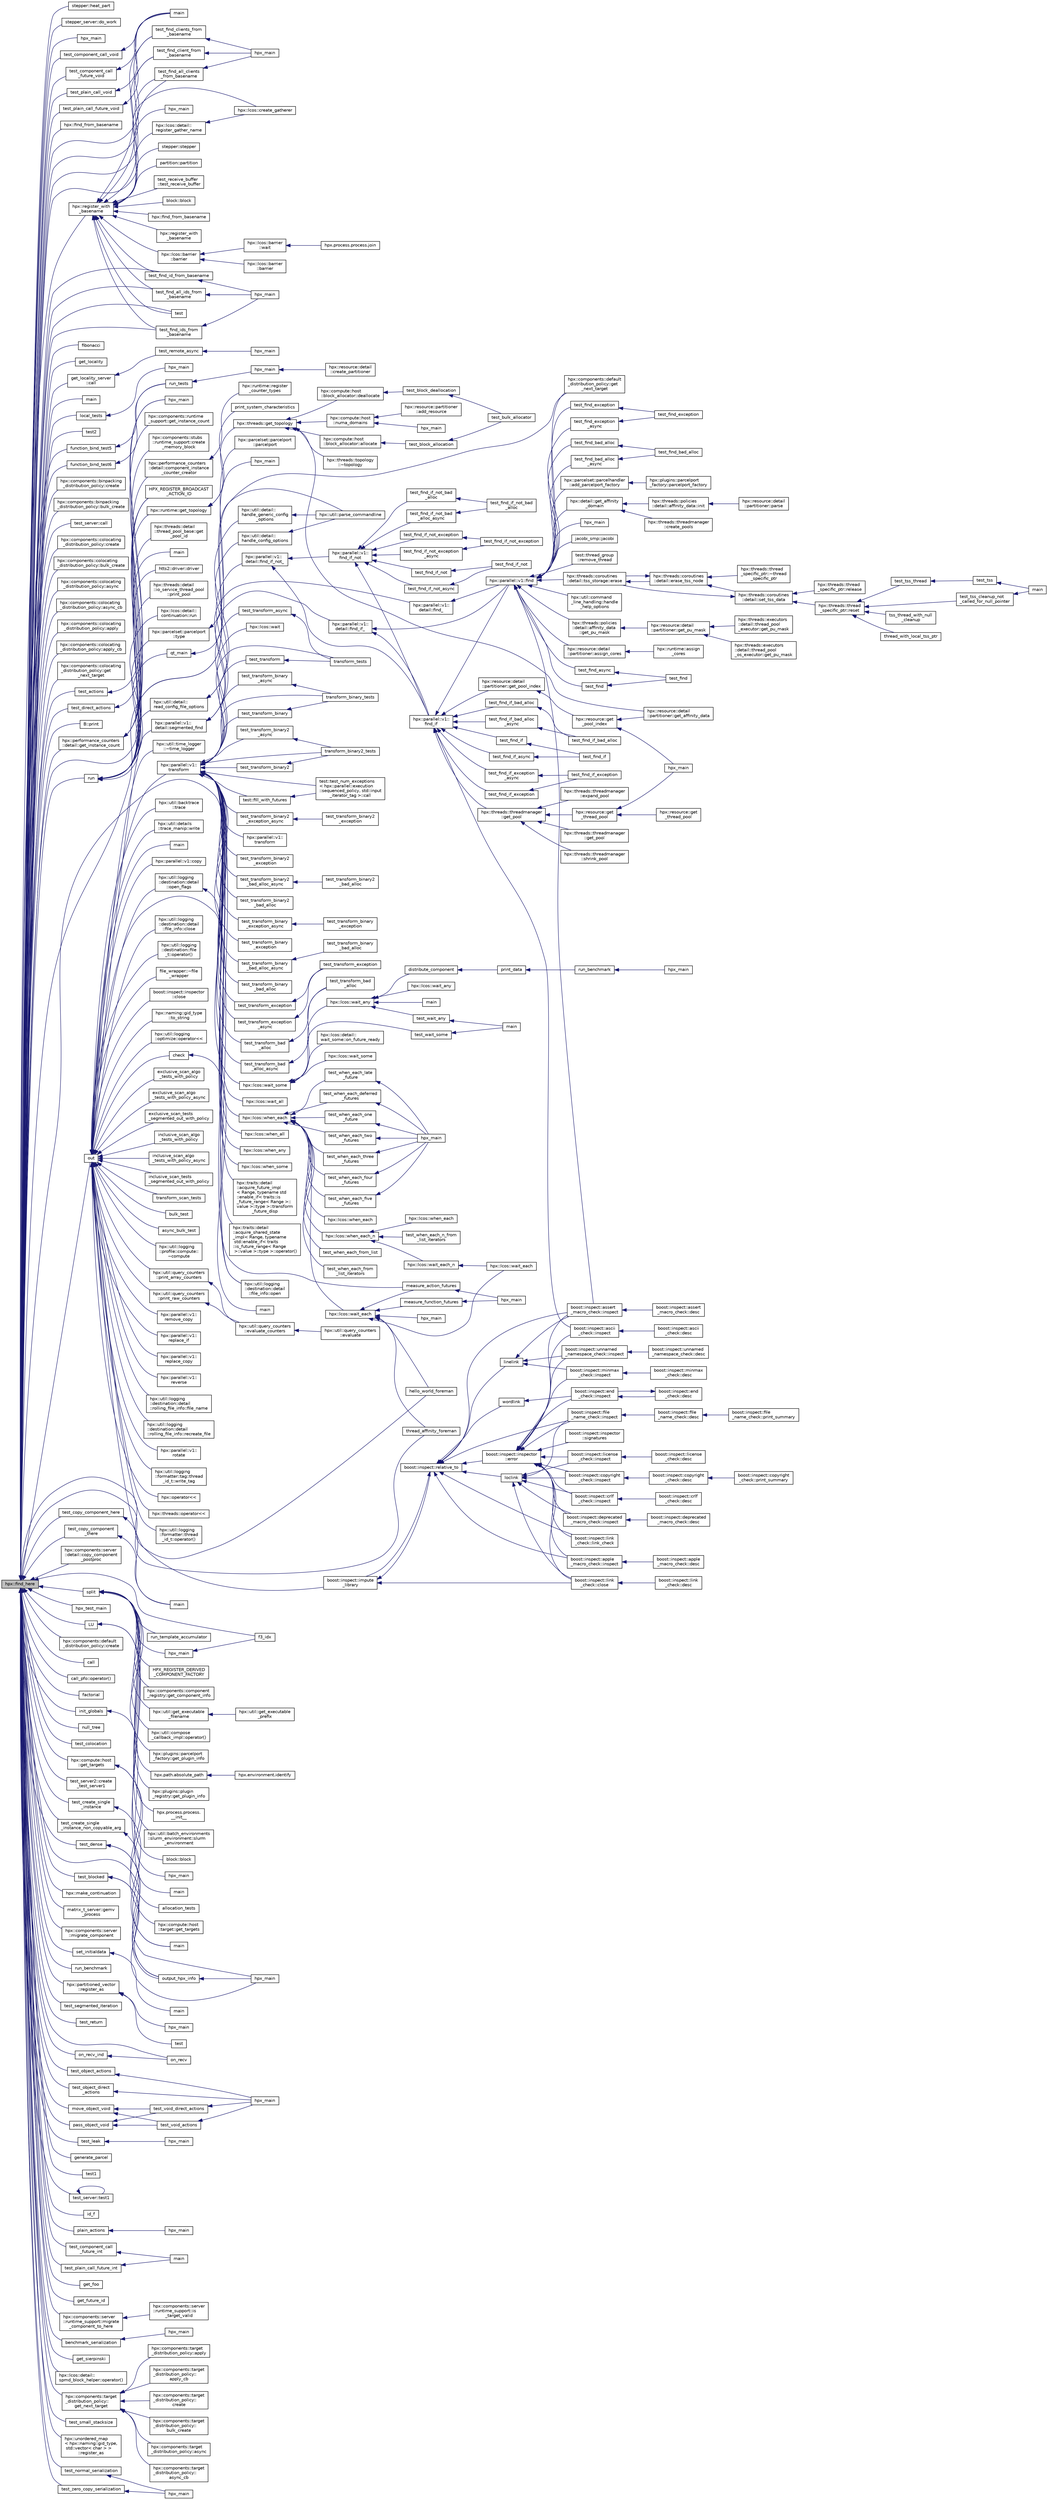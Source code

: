 digraph "hpx::find_here"
{
  edge [fontname="Helvetica",fontsize="10",labelfontname="Helvetica",labelfontsize="10"];
  node [fontname="Helvetica",fontsize="10",shape=record];
  rankdir="LR";
  Node4280 [label="hpx::find_here",height=0.2,width=0.4,color="black", fillcolor="grey75", style="filled", fontcolor="black"];
  Node4280 -> Node4281 [dir="back",color="midnightblue",fontsize="10",style="solid",fontname="Helvetica"];
  Node4281 [label="stepper::heat_part",height=0.2,width=0.4,color="black", fillcolor="white", style="filled",URL="$d0/da6/structstepper.html#aa73df55693dd4fbf438c791547966e05"];
  Node4280 -> Node4282 [dir="back",color="midnightblue",fontsize="10",style="solid",fontname="Helvetica"];
  Node4282 [label="stepper_server::do_work",height=0.2,width=0.4,color="black", fillcolor="white", style="filled",URL="$d5/d90/structstepper__server.html#a05cd8e0ae2039f59c4900e97c4a44cf0"];
  Node4280 -> Node4283 [dir="back",color="midnightblue",fontsize="10",style="solid",fontname="Helvetica"];
  Node4283 [label="hpx_main",height=0.2,width=0.4,color="black", fillcolor="white", style="filled",URL="$da/dab/1d__wave__equation_8cpp.html#aaf67a3863f19ff7033e239ebb1204fb7"];
  Node4280 -> Node4284 [dir="back",color="midnightblue",fontsize="10",style="solid",fontname="Helvetica"];
  Node4284 [label="test_component_call_void",height=0.2,width=0.4,color="black", fillcolor="white", style="filled",URL="$db/d8a/action__invoke__no__more__than_8cpp.html#a8695dd68d60807d9481912f0a339df9a"];
  Node4284 -> Node4285 [dir="back",color="midnightblue",fontsize="10",style="solid",fontname="Helvetica"];
  Node4285 [label="main",height=0.2,width=0.4,color="black", fillcolor="white", style="filled",URL="$db/d8a/action__invoke__no__more__than_8cpp.html#ae66f6b31b5ad750f1fe042a706a4e3d4"];
  Node4280 -> Node4286 [dir="back",color="midnightblue",fontsize="10",style="solid",fontname="Helvetica"];
  Node4286 [label="test_component_call\l_future_void",height=0.2,width=0.4,color="black", fillcolor="white", style="filled",URL="$db/d8a/action__invoke__no__more__than_8cpp.html#a8e47983491fa2849a974d34ac5706778"];
  Node4286 -> Node4285 [dir="back",color="midnightblue",fontsize="10",style="solid",fontname="Helvetica"];
  Node4280 -> Node4287 [dir="back",color="midnightblue",fontsize="10",style="solid",fontname="Helvetica"];
  Node4287 [label="test_plain_call_void",height=0.2,width=0.4,color="black", fillcolor="white", style="filled",URL="$db/d8a/action__invoke__no__more__than_8cpp.html#a37b23a0e3623a3ca1f15a9790e236e2e"];
  Node4287 -> Node4285 [dir="back",color="midnightblue",fontsize="10",style="solid",fontname="Helvetica"];
  Node4280 -> Node4288 [dir="back",color="midnightblue",fontsize="10",style="solid",fontname="Helvetica"];
  Node4288 [label="test_plain_call_future_void",height=0.2,width=0.4,color="black", fillcolor="white", style="filled",URL="$db/d8a/action__invoke__no__more__than_8cpp.html#aecdeffea0581957a3f9f6b5fa99fc8f9"];
  Node4288 -> Node4285 [dir="back",color="midnightblue",fontsize="10",style="solid",fontname="Helvetica"];
  Node4280 -> Node4289 [dir="back",color="midnightblue",fontsize="10",style="solid",fontname="Helvetica"];
  Node4289 [label="hpx::find_from_basename",height=0.2,width=0.4,color="black", fillcolor="white", style="filled",URL="$d8/d83/namespacehpx.html#adb7003539b34e0aa0cb96c953669faac",tooltip="Return registered id from the given base name and sequence number. "];
  Node4280 -> Node4290 [dir="back",color="midnightblue",fontsize="10",style="solid",fontname="Helvetica"];
  Node4290 [label="hpx::register_with\l_basename",height=0.2,width=0.4,color="black", fillcolor="white", style="filled",URL="$d8/d83/namespacehpx.html#acf88178dc8c98cb0d7396325b3ccffdd",tooltip="Register the given id using the given base name. "];
  Node4290 -> Node4291 [dir="back",color="midnightblue",fontsize="10",style="solid",fontname="Helvetica"];
  Node4291 [label="stepper::stepper",height=0.2,width=0.4,color="black", fillcolor="white", style="filled",URL="$d0/da6/structstepper.html#a3d3b661e2502d80c80775c190f5585e2"];
  Node4290 -> Node4292 [dir="back",color="midnightblue",fontsize="10",style="solid",fontname="Helvetica"];
  Node4292 [label="hpx::lcos::barrier\l::barrier",height=0.2,width=0.4,color="black", fillcolor="white", style="filled",URL="$d9/dab/classhpx_1_1lcos_1_1barrier.html#ae8e5bad1b2828970404b5d280137d579"];
  Node4292 -> Node4293 [dir="back",color="midnightblue",fontsize="10",style="solid",fontname="Helvetica"];
  Node4293 [label="hpx::lcos::barrier\l::barrier",height=0.2,width=0.4,color="black", fillcolor="white", style="filled",URL="$d9/dab/classhpx_1_1lcos_1_1barrier.html#a8a9fc05508fad7cd1d8014bee0e1d221"];
  Node4292 -> Node4294 [dir="back",color="midnightblue",fontsize="10",style="solid",fontname="Helvetica"];
  Node4294 [label="hpx::lcos::barrier\l::wait",height=0.2,width=0.4,color="black", fillcolor="white", style="filled",URL="$d9/dab/classhpx_1_1lcos_1_1barrier.html#a1fcac5ce49dd1b9800affc8c8b84e4c9"];
  Node4294 -> Node4295 [dir="back",color="midnightblue",fontsize="10",style="solid",fontname="Helvetica"];
  Node4295 [label="hpx.process.process.join",height=0.2,width=0.4,color="black", fillcolor="white", style="filled",URL="$d3/d41/classhpx_1_1process_1_1process.html#acc7ec4687f3bf5ae121ef7b494d991d8"];
  Node4290 -> Node4296 [dir="back",color="midnightblue",fontsize="10",style="solid",fontname="Helvetica"];
  Node4296 [label="hpx::find_from_basename",height=0.2,width=0.4,color="black", fillcolor="white", style="filled",URL="$d8/d83/namespacehpx.html#a02d4c4317d9d663b22c2e47aab0b56df",tooltip="Return registered id from the given base name and sequence number. "];
  Node4290 -> Node4297 [dir="back",color="midnightblue",fontsize="10",style="solid",fontname="Helvetica"];
  Node4297 [label="hpx::register_with\l_basename",height=0.2,width=0.4,color="black", fillcolor="white", style="filled",URL="$d8/d83/namespacehpx.html#a09a6c6ffc84d21df225c3f5730de31d0"];
  Node4290 -> Node4298 [dir="back",color="midnightblue",fontsize="10",style="solid",fontname="Helvetica"];
  Node4298 [label="hpx_main",height=0.2,width=0.4,color="black", fillcolor="white", style="filled",URL="$db/d8d/duplicate__id__registration__1596_8cpp.html#aefd26dd818037509b2241068d57e3e1d"];
  Node4290 -> Node4299 [dir="back",color="midnightblue",fontsize="10",style="solid",fontname="Helvetica"];
  Node4299 [label="test_find_all_clients\l_from_basename",height=0.2,width=0.4,color="black", fillcolor="white", style="filled",URL="$dc/d15/find__clients__from__prefix_8cpp.html#aa57a9747db04f3feb78e2e423232d1f9"];
  Node4299 -> Node4300 [dir="back",color="midnightblue",fontsize="10",style="solid",fontname="Helvetica"];
  Node4300 [label="hpx_main",height=0.2,width=0.4,color="black", fillcolor="white", style="filled",URL="$dc/d15/find__clients__from__prefix_8cpp.html#aefd26dd818037509b2241068d57e3e1d"];
  Node4290 -> Node4301 [dir="back",color="midnightblue",fontsize="10",style="solid",fontname="Helvetica"];
  Node4301 [label="test_find_clients_from\l_basename",height=0.2,width=0.4,color="black", fillcolor="white", style="filled",URL="$dc/d15/find__clients__from__prefix_8cpp.html#a6fef840f56014443521cc99c2d9d781c"];
  Node4301 -> Node4300 [dir="back",color="midnightblue",fontsize="10",style="solid",fontname="Helvetica"];
  Node4290 -> Node4302 [dir="back",color="midnightblue",fontsize="10",style="solid",fontname="Helvetica"];
  Node4302 [label="test_find_client_from\l_basename",height=0.2,width=0.4,color="black", fillcolor="white", style="filled",URL="$dc/d15/find__clients__from__prefix_8cpp.html#a61a7f45bc9dd018d57ea2230824dab25"];
  Node4302 -> Node4300 [dir="back",color="midnightblue",fontsize="10",style="solid",fontname="Helvetica"];
  Node4290 -> Node4303 [dir="back",color="midnightblue",fontsize="10",style="solid",fontname="Helvetica"];
  Node4303 [label="test_find_all_ids_from\l_basename",height=0.2,width=0.4,color="black", fillcolor="white", style="filled",URL="$dc/df3/find__ids__from__prefix_8cpp.html#a369302d85871c563e109f575d4c3d29c"];
  Node4303 -> Node4304 [dir="back",color="midnightblue",fontsize="10",style="solid",fontname="Helvetica"];
  Node4304 [label="hpx_main",height=0.2,width=0.4,color="black", fillcolor="white", style="filled",URL="$dc/df3/find__ids__from__prefix_8cpp.html#aefd26dd818037509b2241068d57e3e1d"];
  Node4290 -> Node4305 [dir="back",color="midnightblue",fontsize="10",style="solid",fontname="Helvetica"];
  Node4305 [label="test_find_ids_from\l_basename",height=0.2,width=0.4,color="black", fillcolor="white", style="filled",URL="$dc/df3/find__ids__from__prefix_8cpp.html#a4526a7a41c258e2aedcdabd4ece4f4ba"];
  Node4305 -> Node4304 [dir="back",color="midnightblue",fontsize="10",style="solid",fontname="Helvetica"];
  Node4290 -> Node4306 [dir="back",color="midnightblue",fontsize="10",style="solid",fontname="Helvetica"];
  Node4306 [label="test_find_id_from_basename",height=0.2,width=0.4,color="black", fillcolor="white", style="filled",URL="$dc/df3/find__ids__from__prefix_8cpp.html#a35b932e250f78d774db87c971e42adce"];
  Node4306 -> Node4304 [dir="back",color="midnightblue",fontsize="10",style="solid",fontname="Helvetica"];
  Node4290 -> Node4307 [dir="back",color="midnightblue",fontsize="10",style="solid",fontname="Helvetica"];
  Node4307 [label="hpx::lcos::detail::\lregister_gather_name",height=0.2,width=0.4,color="black", fillcolor="white", style="filled",URL="$d4/d6c/namespacehpx_1_1lcos_1_1detail.html#afb3d3eafe04150308d004869a96242b3"];
  Node4307 -> Node4308 [dir="back",color="midnightblue",fontsize="10",style="solid",fontname="Helvetica"];
  Node4308 [label="hpx::lcos::create_gatherer",height=0.2,width=0.4,color="black", fillcolor="white", style="filled",URL="$d2/dc9/namespacehpx_1_1lcos.html#aaa3e2a825ca566eee4e3c0cfc19b5dc3"];
  Node4290 -> Node4309 [dir="back",color="midnightblue",fontsize="10",style="solid",fontname="Helvetica"];
  Node4309 [label="partition::partition",height=0.2,width=0.4,color="black", fillcolor="white", style="filled",URL="$d3/d98/structpartition.html#a949115c70a8ed7802ec756677063507b"];
  Node4290 -> Node4310 [dir="back",color="midnightblue",fontsize="10",style="solid",fontname="Helvetica"];
  Node4310 [label="test_receive_buffer\l::test_receive_buffer",height=0.2,width=0.4,color="black", fillcolor="white", style="filled",URL="$d1/d2e/structtest__receive__buffer.html#a501e8703c3a9d33b23c67cc3782a3052"];
  Node4290 -> Node4311 [dir="back",color="midnightblue",fontsize="10",style="solid",fontname="Helvetica"];
  Node4311 [label="test",height=0.2,width=0.4,color="black", fillcolor="white", style="filled",URL="$db/d95/register__with__basename__1804_8cpp.html#ae1a3968e7947464bee7714f6d43b7002"];
  Node4290 -> Node4312 [dir="back",color="midnightblue",fontsize="10",style="solid",fontname="Helvetica"];
  Node4312 [label="block::block",height=0.2,width=0.4,color="black", fillcolor="white", style="filled",URL="$d1/d7f/structblock.html#ad2fe04030b850ffa3f213c85f848c0c9"];
  Node4280 -> Node4313 [dir="back",color="midnightblue",fontsize="10",style="solid",fontname="Helvetica"];
  Node4313 [label="fibonacci",height=0.2,width=0.4,color="black", fillcolor="white", style="filled",URL="$d8/de5/apex__action__count_8cpp.html#aa9a1997d5209d835cd3c458d97214805"];
  Node4280 -> Node4314 [dir="back",color="midnightblue",fontsize="10",style="solid",fontname="Helvetica"];
  Node4314 [label="get_locality",height=0.2,width=0.4,color="black", fillcolor="white", style="filled",URL="$db/de6/async__action__1813_8cpp.html#a9a59013275218fabe969382d37f3ddf2"];
  Node4280 -> Node4315 [dir="back",color="midnightblue",fontsize="10",style="solid",fontname="Helvetica"];
  Node4315 [label="get_locality_server\l::call",height=0.2,width=0.4,color="black", fillcolor="white", style="filled",URL="$d4/db3/structget__locality__server.html#aa3bc6f0bf3dabf127997805f0a838cc4"];
  Node4315 -> Node4316 [dir="back",color="midnightblue",fontsize="10",style="solid",fontname="Helvetica"];
  Node4316 [label="test_remote_async",height=0.2,width=0.4,color="black", fillcolor="white", style="filled",URL="$db/de6/async__action__1813_8cpp.html#af26e331d55cd69b2a6ef7070fe033535"];
  Node4316 -> Node4317 [dir="back",color="midnightblue",fontsize="10",style="solid",fontname="Helvetica"];
  Node4317 [label="hpx_main",height=0.2,width=0.4,color="black", fillcolor="white", style="filled",URL="$db/de6/async__action__1813_8cpp.html#aefd26dd818037509b2241068d57e3e1d"];
  Node4280 -> Node4318 [dir="back",color="midnightblue",fontsize="10",style="solid",fontname="Helvetica"];
  Node4318 [label="main",height=0.2,width=0.4,color="black", fillcolor="white", style="filled",URL="$da/d8e/async__deferred__1523_8cpp.html#ae66f6b31b5ad750f1fe042a706a4e3d4"];
  Node4280 -> Node4319 [dir="back",color="midnightblue",fontsize="10",style="solid",fontname="Helvetica"];
  Node4319 [label="local_tests",height=0.2,width=0.4,color="black", fillcolor="white", style="filled",URL="$df/d63/tests_2unit_2lcos_2barrier_8cpp.html#adfee0f3e737c1b6eb1504cceb8a2f264"];
  Node4319 -> Node4320 [dir="back",color="midnightblue",fontsize="10",style="solid",fontname="Helvetica"];
  Node4320 [label="hpx_main",height=0.2,width=0.4,color="black", fillcolor="white", style="filled",URL="$df/d63/tests_2unit_2lcos_2barrier_8cpp.html#a4ca51ec94fa82421fc621b58eef7b01c"];
  Node4280 -> Node4321 [dir="back",color="midnightblue",fontsize="10",style="solid",fontname="Helvetica"];
  Node4321 [label="test2",height=0.2,width=0.4,color="black", fillcolor="white", style="filled",URL="$d7/d85/bind__action_8cpp.html#a8a3fd3780b4e4f403b9954e671ebb99d"];
  Node4280 -> Node4322 [dir="back",color="midnightblue",fontsize="10",style="solid",fontname="Helvetica"];
  Node4322 [label="function_bind_test5",height=0.2,width=0.4,color="black", fillcolor="white", style="filled",URL="$d7/d85/bind__action_8cpp.html#a72403e93fa8c54844fd1dbcbeb9ceadb"];
  Node4322 -> Node4323 [dir="back",color="midnightblue",fontsize="10",style="solid",fontname="Helvetica"];
  Node4323 [label="run_tests",height=0.2,width=0.4,color="black", fillcolor="white", style="filled",URL="$d7/d85/bind__action_8cpp.html#a66ce417481659548c78f69005137fa56"];
  Node4323 -> Node4324 [dir="back",color="midnightblue",fontsize="10",style="solid",fontname="Helvetica"];
  Node4324 [label="hpx_main",height=0.2,width=0.4,color="black", fillcolor="white", style="filled",URL="$d7/d85/bind__action_8cpp.html#a344a9bb316c276641af2d061a2558c97"];
  Node4324 -> Node4325 [dir="back",color="midnightblue",fontsize="10",style="solid",fontname="Helvetica"];
  Node4325 [label="hpx::resource::detail\l::create_partitioner",height=0.2,width=0.4,color="black", fillcolor="white", style="filled",URL="$d8/d1e/namespacehpx_1_1resource_1_1detail.html#a7cf4126748bdc4c7a71cb3c68e7d8a40"];
  Node4280 -> Node4326 [dir="back",color="midnightblue",fontsize="10",style="solid",fontname="Helvetica"];
  Node4326 [label="function_bind_test6",height=0.2,width=0.4,color="black", fillcolor="white", style="filled",URL="$d7/d85/bind__action_8cpp.html#ad24c4350176ea8ce81bffd3ccb3dc8f2"];
  Node4326 -> Node4323 [dir="back",color="midnightblue",fontsize="10",style="solid",fontname="Helvetica"];
  Node4280 -> Node4327 [dir="back",color="midnightblue",fontsize="10",style="solid",fontname="Helvetica"];
  Node4327 [label="hpx::components::binpacking\l_distribution_policy::create",height=0.2,width=0.4,color="black", fillcolor="white", style="filled",URL="$da/d4d/structhpx_1_1components_1_1binpacking__distribution__policy.html#a92923eb829b6a94f553039369cb22000"];
  Node4280 -> Node4328 [dir="back",color="midnightblue",fontsize="10",style="solid",fontname="Helvetica"];
  Node4328 [label="hpx::components::binpacking\l_distribution_policy::bulk_create",height=0.2,width=0.4,color="black", fillcolor="white", style="filled",URL="$da/d4d/structhpx_1_1components_1_1binpacking__distribution__policy.html#abc008e09b2c9369800c7af065d329a05"];
  Node4280 -> Node4329 [dir="back",color="midnightblue",fontsize="10",style="solid",fontname="Helvetica"];
  Node4329 [label="test_server::call",height=0.2,width=0.4,color="black", fillcolor="white", style="filled",URL="$d5/d5d/structtest__server.html#a7b57b8d8ccb5b5b8ecd4df4eefafe979"];
  Node4280 -> Node4330 [dir="back",color="midnightblue",fontsize="10",style="solid",fontname="Helvetica"];
  Node4330 [label="hpx::components::colocating\l_distribution_policy::create",height=0.2,width=0.4,color="black", fillcolor="white", style="filled",URL="$d7/d4c/structhpx_1_1components_1_1colocating__distribution__policy.html#ad42527e98056824f346ec839e7218d17"];
  Node4280 -> Node4331 [dir="back",color="midnightblue",fontsize="10",style="solid",fontname="Helvetica"];
  Node4331 [label="hpx::components::colocating\l_distribution_policy::bulk_create",height=0.2,width=0.4,color="black", fillcolor="white", style="filled",URL="$d7/d4c/structhpx_1_1components_1_1colocating__distribution__policy.html#a194bc8cf80fab8143ab23b85358ca6a0"];
  Node4280 -> Node4332 [dir="back",color="midnightblue",fontsize="10",style="solid",fontname="Helvetica"];
  Node4332 [label="hpx::components::colocating\l_distribution_policy::async",height=0.2,width=0.4,color="black", fillcolor="white", style="filled",URL="$d7/d4c/structhpx_1_1components_1_1colocating__distribution__policy.html#a6390df60772c591730b0acbf61d5caf9"];
  Node4280 -> Node4333 [dir="back",color="midnightblue",fontsize="10",style="solid",fontname="Helvetica"];
  Node4333 [label="hpx::components::colocating\l_distribution_policy::async_cb",height=0.2,width=0.4,color="black", fillcolor="white", style="filled",URL="$d7/d4c/structhpx_1_1components_1_1colocating__distribution__policy.html#ab6c776a30e59005c61877007cfd58330"];
  Node4280 -> Node4334 [dir="back",color="midnightblue",fontsize="10",style="solid",fontname="Helvetica"];
  Node4334 [label="hpx::components::colocating\l_distribution_policy::apply",height=0.2,width=0.4,color="black", fillcolor="white", style="filled",URL="$d7/d4c/structhpx_1_1components_1_1colocating__distribution__policy.html#a7c8155da7c40e908fe35764a08946372"];
  Node4280 -> Node4335 [dir="back",color="midnightblue",fontsize="10",style="solid",fontname="Helvetica"];
  Node4335 [label="hpx::components::colocating\l_distribution_policy::apply_cb",height=0.2,width=0.4,color="black", fillcolor="white", style="filled",URL="$d7/d4c/structhpx_1_1components_1_1colocating__distribution__policy.html#acf906ebacd8a91ebb40f07e9ab9a4cae"];
  Node4280 -> Node4336 [dir="back",color="midnightblue",fontsize="10",style="solid",fontname="Helvetica"];
  Node4336 [label="hpx::components::colocating\l_distribution_policy::get\l_next_target",height=0.2,width=0.4,color="black", fillcolor="white", style="filled",URL="$d7/d4c/structhpx_1_1components_1_1colocating__distribution__policy.html#aac00cb18a85c3868e72d9327cab06bf7"];
  Node4280 -> Node4337 [dir="back",color="midnightblue",fontsize="10",style="solid",fontname="Helvetica"];
  Node4337 [label="test_actions",height=0.2,width=0.4,color="black", fillcolor="white", style="filled",URL="$d4/d20/component__action__move__semantics_8cpp.html#a51914f52f991d423745af70a501c75df"];
  Node4337 -> Node4338 [dir="back",color="midnightblue",fontsize="10",style="solid",fontname="Helvetica"];
  Node4338 [label="hpx_main",height=0.2,width=0.4,color="black", fillcolor="white", style="filled",URL="$d4/d20/component__action__move__semantics_8cpp.html#a344a9bb316c276641af2d061a2558c97"];
  Node4280 -> Node4339 [dir="back",color="midnightblue",fontsize="10",style="solid",fontname="Helvetica"];
  Node4339 [label="test_direct_actions",height=0.2,width=0.4,color="black", fillcolor="white", style="filled",URL="$d4/d20/component__action__move__semantics_8cpp.html#aa79905b5c7a5a2d639ab566988d4a54d"];
  Node4339 -> Node4338 [dir="back",color="midnightblue",fontsize="10",style="solid",fontname="Helvetica"];
  Node4280 -> Node4340 [dir="back",color="midnightblue",fontsize="10",style="solid",fontname="Helvetica"];
  Node4340 [label="B::print",height=0.2,width=0.4,color="black", fillcolor="white", style="filled",URL="$de/d7e/struct_b.html#aa1d2f0127e944709419127693f8b2e17"];
  Node4280 -> Node4341 [dir="back",color="midnightblue",fontsize="10",style="solid",fontname="Helvetica"];
  Node4341 [label="hpx::performance_counters\l::detail::get_instance_count",height=0.2,width=0.4,color="black", fillcolor="white", style="filled",URL="$d0/df8/namespacehpx_1_1performance__counters_1_1detail.html#a78d5a6580036217ab3eefe27cb1ca11a"];
  Node4341 -> Node4342 [dir="back",color="midnightblue",fontsize="10",style="solid",fontname="Helvetica"];
  Node4342 [label="hpx::performance_counters\l::detail::component_instance\l_counter_creator",height=0.2,width=0.4,color="black", fillcolor="white", style="filled",URL="$d0/df8/namespacehpx_1_1performance__counters_1_1detail.html#af716b9b45683ddf0391f50ac63827c8b",tooltip="Creation function for instance counter. "];
  Node4342 -> Node4343 [dir="back",color="midnightblue",fontsize="10",style="solid",fontname="Helvetica"];
  Node4343 [label="hpx::runtime::register\l_counter_types",height=0.2,width=0.4,color="black", fillcolor="white", style="filled",URL="$d0/d7b/classhpx_1_1runtime.html#ad04cc0d74dd608aedf3824c8b067eea9",tooltip="Install all performance counters related to this runtime instance. "];
  Node4341 -> Node4344 [dir="back",color="midnightblue",fontsize="10",style="solid",fontname="Helvetica"];
  Node4344 [label="hpx::components::runtime\l_support::get_instance_count",height=0.2,width=0.4,color="black", fillcolor="white", style="filled",URL="$d4/df5/classhpx_1_1components_1_1runtime__support.html#a0600e2c81f5495e5aa7251ac0193ea2e"];
  Node4341 -> Node4345 [dir="back",color="midnightblue",fontsize="10",style="solid",fontname="Helvetica"];
  Node4345 [label="hpx::components::stubs\l::runtime_support::create\l_memory_block",height=0.2,width=0.4,color="black", fillcolor="white", style="filled",URL="$da/d36/structhpx_1_1components_1_1stubs_1_1runtime__support.html#ab76dc3ec60d4ceeb7e52494c307a7cfd"];
  Node4341 -> Node4346 [dir="back",color="midnightblue",fontsize="10",style="solid",fontname="Helvetica"];
  Node4346 [label="HPX_REGISTER_BROADCAST\l_ACTION_ID",height=0.2,width=0.4,color="black", fillcolor="white", style="filled",URL="$de/d5c/runtime__support__server_8cpp.html#a2c7fd60adfab122ae67b173ad73fc706"];
  Node4280 -> Node4347 [dir="back",color="midnightblue",fontsize="10",style="solid",fontname="Helvetica"];
  Node4347 [label="test_copy_component_here",height=0.2,width=0.4,color="black", fillcolor="white", style="filled",URL="$d5/d8d/copy__component_8cpp.html#a6efa863404153b92bd04d43eedf728d3"];
  Node4347 -> Node4348 [dir="back",color="midnightblue",fontsize="10",style="solid",fontname="Helvetica"];
  Node4348 [label="main",height=0.2,width=0.4,color="black", fillcolor="white", style="filled",URL="$d5/d8d/copy__component_8cpp.html#ae66f6b31b5ad750f1fe042a706a4e3d4"];
  Node4280 -> Node4349 [dir="back",color="midnightblue",fontsize="10",style="solid",fontname="Helvetica"];
  Node4349 [label="test_copy_component\l_there",height=0.2,width=0.4,color="black", fillcolor="white", style="filled",URL="$d5/d8d/copy__component_8cpp.html#a104be99e0287b9ef2117fd5354c8ebc5"];
  Node4349 -> Node4348 [dir="back",color="midnightblue",fontsize="10",style="solid",fontname="Helvetica"];
  Node4280 -> Node4350 [dir="back",color="midnightblue",fontsize="10",style="solid",fontname="Helvetica"];
  Node4350 [label="hpx::components::server\l::detail::copy_component\l_postproc",height=0.2,width=0.4,color="black", fillcolor="white", style="filled",URL="$d8/d25/namespacehpx_1_1components_1_1server_1_1detail.html#abe82dfc25300d6d2059fcec133a8bdb2"];
  Node4280 -> Node4351 [dir="back",color="midnightblue",fontsize="10",style="solid",fontname="Helvetica"];
  Node4351 [label="split",height=0.2,width=0.4,color="black", fillcolor="white", style="filled",URL="$d6/d80/credit__exhaustion_8cpp.html#a072578cb13455cb764cacd96311eda6b"];
  Node4351 -> Node4352 [dir="back",color="midnightblue",fontsize="10",style="solid",fontname="Helvetica"];
  Node4352 [label="hpx_main",height=0.2,width=0.4,color="black", fillcolor="white", style="filled",URL="$d4/d7b/hpx__start_8hpp.html#aefd26dd818037509b2241068d57e3e1d"];
  Node4352 -> Node4353 [dir="back",color="midnightblue",fontsize="10",style="solid",fontname="Helvetica"];
  Node4353 [label="f3_idx",height=0.2,width=0.4,color="black", fillcolor="white", style="filled",URL="$d8/dd8/fold_8cpp.html#ae40ec3e184971f36ec70b5d7bebecc64"];
  Node4351 -> Node4354 [dir="back",color="midnightblue",fontsize="10",style="solid",fontname="Helvetica"];
  Node4354 [label="HPX_REGISTER_DERIVED\l_COMPONENT_FACTORY",height=0.2,width=0.4,color="black", fillcolor="white", style="filled",URL="$d8/daf/arithmetics__counter_8cpp.html#a54fbbdc0d71389dab718b6e59589f4e5"];
  Node4351 -> Node4355 [dir="back",color="midnightblue",fontsize="10",style="solid",fontname="Helvetica"];
  Node4355 [label="hpx::components::component\l_registry::get_component_info",height=0.2,width=0.4,color="black", fillcolor="white", style="filled",URL="$de/da5/structhpx_1_1components_1_1component__registry.html#a12bb12c156afc3b514f5ae5aed45090f",tooltip="Return the ini-information for all contained components. "];
  Node4351 -> Node4356 [dir="back",color="midnightblue",fontsize="10",style="solid",fontname="Helvetica"];
  Node4356 [label="hpx::util::get_executable\l_filename",height=0.2,width=0.4,color="black", fillcolor="white", style="filled",URL="$df/dad/namespacehpx_1_1util.html#ae52352b653e62149ca19091af4fd22c9"];
  Node4356 -> Node4357 [dir="back",color="midnightblue",fontsize="10",style="solid",fontname="Helvetica"];
  Node4357 [label="hpx::util::get_executable\l_prefix",height=0.2,width=0.4,color="black", fillcolor="white", style="filled",URL="$df/dad/namespacehpx_1_1util.html#a8fe3b30c3533a1e2f50c3101aae6f72e"];
  Node4351 -> Node4358 [dir="back",color="midnightblue",fontsize="10",style="solid",fontname="Helvetica"];
  Node4358 [label="hpx::util::compose\l_callback_impl::operator()",height=0.2,width=0.4,color="black", fillcolor="white", style="filled",URL="$d0/d19/classhpx_1_1util_1_1compose__callback__impl.html#a18cb82da027db8bc0f85ca3f32f1912a"];
  Node4351 -> Node4359 [dir="back",color="midnightblue",fontsize="10",style="solid",fontname="Helvetica"];
  Node4359 [label="hpx::plugins::parcelport\l_factory::get_plugin_info",height=0.2,width=0.4,color="black", fillcolor="white", style="filled",URL="$d2/d50/structhpx_1_1plugins_1_1parcelport__factory.html#ae0bfc9ba44b48f0fab21ce8ad91f98aa"];
  Node4351 -> Node4360 [dir="back",color="midnightblue",fontsize="10",style="solid",fontname="Helvetica"];
  Node4360 [label="hpx.path.absolute_path",height=0.2,width=0.4,color="black", fillcolor="white", style="filled",URL="$d1/d2c/namespacehpx_1_1path.html#a1dbdcf517424ed5dc06b9bad1fad4049"];
  Node4360 -> Node4361 [dir="back",color="midnightblue",fontsize="10",style="solid",fontname="Helvetica"];
  Node4361 [label="hpx.environment.identify",height=0.2,width=0.4,color="black", fillcolor="white", style="filled",URL="$dd/d01/namespacehpx_1_1environment.html#a4c9b221f61aefe1efa8de3b6a78c5e24"];
  Node4351 -> Node4362 [dir="back",color="midnightblue",fontsize="10",style="solid",fontname="Helvetica"];
  Node4362 [label="hpx::plugins::plugin\l_registry::get_plugin_info",height=0.2,width=0.4,color="black", fillcolor="white", style="filled",URL="$d2/d92/structhpx_1_1plugins_1_1plugin__registry.html#ac91702c64cc8940454562390d79e341f",tooltip="Return the ini-information for all contained components. "];
  Node4351 -> Node4363 [dir="back",color="midnightblue",fontsize="10",style="solid",fontname="Helvetica"];
  Node4363 [label="hpx.process.process.\l__init__",height=0.2,width=0.4,color="black", fillcolor="white", style="filled",URL="$d3/d41/classhpx_1_1process_1_1process.html#a8c96317a0d57a9dfd75375b25e434b8b"];
  Node4351 -> Node4364 [dir="back",color="midnightblue",fontsize="10",style="solid",fontname="Helvetica"];
  Node4364 [label="hpx::util::batch_environments\l::slurm_environment::slurm\l_environment",height=0.2,width=0.4,color="black", fillcolor="white", style="filled",URL="$d6/d6c/structhpx_1_1util_1_1batch__environments_1_1slurm__environment.html#a7f8b4905f9cdf42827a12df05c711519"];
  Node4351 -> Node4365 [dir="back",color="midnightblue",fontsize="10",style="solid",fontname="Helvetica"];
  Node4365 [label="run_template_accumulator",height=0.2,width=0.4,color="black", fillcolor="white", style="filled",URL="$df/d93/template__accumulator__client_8cpp.html#a9cafe181e8071028fe20e072c15848e9"];
  Node4280 -> Node4366 [dir="back",color="midnightblue",fontsize="10",style="solid",fontname="Helvetica"];
  Node4366 [label="hpx_test_main",height=0.2,width=0.4,color="black", fillcolor="white", style="filled",URL="$d6/d80/credit__exhaustion_8cpp.html#a9a1c75cfa4bc8637fb9e22dfdca0891a"];
  Node4280 -> Node4367 [dir="back",color="midnightblue",fontsize="10",style="solid",fontname="Helvetica"];
  Node4367 [label="LU",height=0.2,width=0.4,color="black", fillcolor="white", style="filled",URL="$d6/da1/dataflow__791_8cpp.html#a6bf1b70c4cf8b5ea34290c2eabb4d7f5"];
  Node4367 -> Node4368 [dir="back",color="midnightblue",fontsize="10",style="solid",fontname="Helvetica"];
  Node4368 [label="block::block",height=0.2,width=0.4,color="black", fillcolor="white", style="filled",URL="$d1/d7f/structblock.html#a9b390283efee92f54e6eed6c281155ad"];
  Node4367 -> Node4369 [dir="back",color="midnightblue",fontsize="10",style="solid",fontname="Helvetica"];
  Node4369 [label="hpx_main",height=0.2,width=0.4,color="black", fillcolor="white", style="filled",URL="$d6/da1/dataflow__791_8cpp.html#ab1825231fb9efbfb464404767c072654"];
  Node4280 -> Node4370 [dir="back",color="midnightblue",fontsize="10",style="solid",fontname="Helvetica"];
  Node4370 [label="hpx::components::default\l_distribution_policy::create",height=0.2,width=0.4,color="black", fillcolor="white", style="filled",URL="$dc/dba/structhpx_1_1components_1_1default__distribution__policy.html#ab11b5d0604c244769a11589303333ad7"];
  Node4280 -> Node4371 [dir="back",color="midnightblue",fontsize="10",style="solid",fontname="Helvetica"];
  Node4371 [label="hpx::components::default\l_distribution_policy::get\l_next_target",height=0.2,width=0.4,color="black", fillcolor="white", style="filled",URL="$dc/dba/structhpx_1_1components_1_1default__distribution__policy.html#a4e1bef382e3d6843ff6dda045595dd4e"];
  Node4280 -> Node4372 [dir="back",color="midnightblue",fontsize="10",style="solid",fontname="Helvetica"];
  Node4372 [label="call",height=0.2,width=0.4,color="black", fillcolor="white", style="filled",URL="$da/d92/distribution__policy__executor_8cpp.html#a219eb7b4e1cb6605e2d07df86768cfd3"];
  Node4280 -> Node4373 [dir="back",color="midnightblue",fontsize="10",style="solid",fontname="Helvetica"];
  Node4373 [label="call_pfo::operator()",height=0.2,width=0.4,color="black", fillcolor="white", style="filled",URL="$d2/d7c/structcall__pfo.html#a8068fbb1af878d7099ed0a8dc5868c78"];
  Node4280 -> Node4374 [dir="back",color="midnightblue",fontsize="10",style="solid",fontname="Helvetica"];
  Node4374 [label="factorial",height=0.2,width=0.4,color="black", fillcolor="white", style="filled",URL="$d9/d00/factorial_8cpp.html#ae8494e7bffbccbd14c5dcc238c065d15"];
  Node4280 -> Node4375 [dir="back",color="midnightblue",fontsize="10",style="solid",fontname="Helvetica"];
  Node4375 [label="init_globals",height=0.2,width=0.4,color="black", fillcolor="white", style="filled",URL="$d1/dc9/fibonacci__futures__distributed_8cpp.html#ab363b453f4f5875bfd3f0cb96eba8b4c"];
  Node4375 -> Node4376 [dir="back",color="midnightblue",fontsize="10",style="solid",fontname="Helvetica"];
  Node4376 [label="main",height=0.2,width=0.4,color="black", fillcolor="white", style="filled",URL="$d1/dc9/fibonacci__futures__distributed_8cpp.html#a0ddf1224851353fc92bfbff6f499fa97"];
  Node4280 -> Node4299 [dir="back",color="midnightblue",fontsize="10",style="solid",fontname="Helvetica"];
  Node4280 -> Node4301 [dir="back",color="midnightblue",fontsize="10",style="solid",fontname="Helvetica"];
  Node4280 -> Node4302 [dir="back",color="midnightblue",fontsize="10",style="solid",fontname="Helvetica"];
  Node4280 -> Node4303 [dir="back",color="midnightblue",fontsize="10",style="solid",fontname="Helvetica"];
  Node4280 -> Node4305 [dir="back",color="midnightblue",fontsize="10",style="solid",fontname="Helvetica"];
  Node4280 -> Node4306 [dir="back",color="midnightblue",fontsize="10",style="solid",fontname="Helvetica"];
  Node4280 -> Node4353 [dir="back",color="midnightblue",fontsize="10",style="solid",fontname="Helvetica"];
  Node4280 -> Node4377 [dir="back",color="midnightblue",fontsize="10",style="solid",fontname="Helvetica"];
  Node4377 [label="null_tree",height=0.2,width=0.4,color="black", fillcolor="white", style="filled",URL="$d0/d0e/future__hang__on__wait__with__callback__629_8cpp.html#a37954b906c1d421c26692f991d18a68e"];
  Node4280 -> Node4378 [dir="back",color="midnightblue",fontsize="10",style="solid",fontname="Helvetica"];
  Node4378 [label="measure_action_futures",height=0.2,width=0.4,color="black", fillcolor="white", style="filled",URL="$d3/d79/future__overhead_8cpp.html#a9a3eff89e718d4dcaf811a3262299d7b"];
  Node4378 -> Node4379 [dir="back",color="midnightblue",fontsize="10",style="solid",fontname="Helvetica"];
  Node4379 [label="hpx_main",height=0.2,width=0.4,color="black", fillcolor="white", style="filled",URL="$d3/d79/future__overhead_8cpp.html#aaf67a3863f19ff7033e239ebb1204fb7"];
  Node4280 -> Node4308 [dir="back",color="midnightblue",fontsize="10",style="solid",fontname="Helvetica"];
  Node4280 -> Node4380 [dir="back",color="midnightblue",fontsize="10",style="solid",fontname="Helvetica"];
  Node4380 [label="test_colocation",height=0.2,width=0.4,color="black", fillcolor="white", style="filled",URL="$dd/d0d/get__colocation__id_8cpp.html#ad1f8913e0821955f529badcd6ccf6b1a"];
  Node4280 -> Node4381 [dir="back",color="midnightblue",fontsize="10",style="solid",fontname="Helvetica"];
  Node4381 [label="hpx::compute::host\l::get_targets",height=0.2,width=0.4,color="black", fillcolor="white", style="filled",URL="$d4/da7/namespacehpx_1_1compute_1_1host.html#a4245026cb24f42b34b7e2b19a158675f"];
  Node4381 -> Node4382 [dir="back",color="midnightblue",fontsize="10",style="solid",fontname="Helvetica"];
  Node4382 [label="allocation_tests",height=0.2,width=0.4,color="black", fillcolor="white", style="filled",URL="$d9/dd1/partitioned__vector__target_8cpp.html#a6d87fc781021613fc9f4ff247fbd5c86"];
  Node4381 -> Node4383 [dir="back",color="midnightblue",fontsize="10",style="solid",fontname="Helvetica"];
  Node4383 [label="hpx::compute::host\l::target::get_targets",height=0.2,width=0.4,color="black", fillcolor="white", style="filled",URL="$d9/d46/structhpx_1_1compute_1_1host_1_1target.html#a49590aa5b04c3aaec68e14a716e8b36c"];
  Node4280 -> Node4384 [dir="back",color="midnightblue",fontsize="10",style="solid",fontname="Helvetica"];
  Node4384 [label="hello_world_foreman",height=0.2,width=0.4,color="black", fillcolor="white", style="filled",URL="$d0/d67/hello__world_8cpp.html#a96e0322b90fa489adbfee369aa532c83"];
  Node4280 -> Node4385 [dir="back",color="midnightblue",fontsize="10",style="solid",fontname="Helvetica"];
  Node4385 [label="test_server2::create\l_test_server1",height=0.2,width=0.4,color="black", fillcolor="white", style="filled",URL="$d5/d17/structtest__server2.html#a63beaf8f4a639c2254f54baac8f309b3"];
  Node4280 -> Node4386 [dir="back",color="midnightblue",fontsize="10",style="solid",fontname="Helvetica"];
  Node4386 [label="test_create_single\l_instance",height=0.2,width=0.4,color="black", fillcolor="white", style="filled",URL="$d4/dbd/local__new_8cpp.html#ac2692fdce0173683e7806424c9278b57"];
  Node4386 -> Node4387 [dir="back",color="midnightblue",fontsize="10",style="solid",fontname="Helvetica"];
  Node4387 [label="main",height=0.2,width=0.4,color="black", fillcolor="white", style="filled",URL="$d4/dbd/local__new_8cpp.html#ae66f6b31b5ad750f1fe042a706a4e3d4"];
  Node4280 -> Node4388 [dir="back",color="midnightblue",fontsize="10",style="solid",fontname="Helvetica"];
  Node4388 [label="test_create_single\l_instance_non_copyable_arg",height=0.2,width=0.4,color="black", fillcolor="white", style="filled",URL="$d4/dbd/local__new_8cpp.html#a3dbcea629e9ed1cf4a4a4644f29bf44e"];
  Node4388 -> Node4387 [dir="back",color="midnightblue",fontsize="10",style="solid",fontname="Helvetica"];
  Node4280 -> Node4389 [dir="back",color="midnightblue",fontsize="10",style="solid",fontname="Helvetica"];
  Node4389 [label="output_hpx_info",height=0.2,width=0.4,color="black", fillcolor="white", style="filled",URL="$d9/d0f/main_8cc.html#a22d5612b13072491f3de2340527ce19f"];
  Node4389 -> Node4390 [dir="back",color="midnightblue",fontsize="10",style="solid",fontname="Helvetica"];
  Node4390 [label="hpx_main",height=0.2,width=0.4,color="black", fillcolor="white", style="filled",URL="$d9/d0f/main_8cc.html#a344a9bb316c276641af2d061a2558c97"];
  Node4280 -> Node4391 [dir="back",color="midnightblue",fontsize="10",style="solid",fontname="Helvetica"];
  Node4391 [label="hpx::make_continuation",height=0.2,width=0.4,color="black", fillcolor="white", style="filled",URL="$d8/d83/namespacehpx.html#ac34a5393ecb9dd103a895e67b3d27dc3"];
  Node4280 -> Node4392 [dir="back",color="midnightblue",fontsize="10",style="solid",fontname="Helvetica"];
  Node4392 [label="matrix_t_server::gemv\l_process",height=0.2,width=0.4,color="black", fillcolor="white", style="filled",URL="$dc/d20/structmatrix__t__server.html#ad59d6e7c3d396fdd2330b6439b02e1e4"];
  Node4280 -> Node4393 [dir="back",color="midnightblue",fontsize="10",style="solid",fontname="Helvetica"];
  Node4393 [label="hpx::components::server\l::migrate_component",height=0.2,width=0.4,color="black", fillcolor="white", style="filled",URL="$d2/da2/namespacehpx_1_1components_1_1server.html#a24708e316392d195e42ca79b339890be"];
  Node4280 -> Node4394 [dir="back",color="midnightblue",fontsize="10",style="solid",fontname="Helvetica"];
  Node4394 [label="set_initialdata",height=0.2,width=0.4,color="black", fillcolor="white", style="filled",URL="$d7/d8b/non__atomic__rma_8cpp.html#a8088a219b6b7da870545f4ec73f80930"];
  Node4394 -> Node4395 [dir="back",color="midnightblue",fontsize="10",style="solid",fontname="Helvetica"];
  Node4395 [label="main",height=0.2,width=0.4,color="black", fillcolor="white", style="filled",URL="$d7/d8b/non__atomic__rma_8cpp.html#a0ddf1224851353fc92bfbff6f499fa97"];
  Node4280 -> Node4396 [dir="back",color="midnightblue",fontsize="10",style="solid",fontname="Helvetica"];
  Node4396 [label="run_benchmark",height=0.2,width=0.4,color="black", fillcolor="white", style="filled",URL="$d2/d04/osu__bibw_8cpp.html#a1ad4513ddbe9cd53a1aef2f8c3abcc9c"];
  Node4280 -> Node4397 [dir="back",color="midnightblue",fontsize="10",style="solid",fontname="Helvetica"];
  Node4397 [label="hpx::partitioned_vector\l::register_as",height=0.2,width=0.4,color="black", fillcolor="white", style="filled",URL="$d1/d60/classhpx_1_1partitioned__vector.html#aa5bc9806884a016563badd3631acba76"];
  Node4397 -> Node4398 [dir="back",color="midnightblue",fontsize="10",style="solid",fontname="Helvetica"];
  Node4398 [label="hpx_main",height=0.2,width=0.4,color="black", fillcolor="white", style="filled",URL="$db/d7c/partitioned__vector__spmd__foreach_8cpp.html#a4ca51ec94fa82421fc621b58eef7b01c"];
  Node4397 -> Node4399 [dir="back",color="midnightblue",fontsize="10",style="solid",fontname="Helvetica"];
  Node4399 [label="test",height=0.2,width=0.4,color="black", fillcolor="white", style="filled",URL="$dd/dc9/serialization__partitioned__vector_8cpp.html#ad31f39df04713d49dcb2ed6f9ec4c77b"];
  Node4280 -> Node4400 [dir="back",color="midnightblue",fontsize="10",style="solid",fontname="Helvetica"];
  Node4400 [label="test_segmented_iteration",height=0.2,width=0.4,color="black", fillcolor="white", style="filled",URL="$dc/ddf/partitioned__vector__iter_8cpp.html#ab08e0d3e3c62343cda6e09720da22fdb"];
  Node4280 -> Node4401 [dir="back",color="midnightblue",fontsize="10",style="solid",fontname="Helvetica"];
  Node4401 [label="test_return",height=0.2,width=0.4,color="black", fillcolor="white", style="filled",URL="$d0/de6/pass__by__value__id__type__action_8cpp.html#a4d4522b2ba7419b1ff90c6f7ab5cdf5d"];
  Node4280 -> Node4402 [dir="back",color="midnightblue",fontsize="10",style="solid",fontname="Helvetica"];
  Node4402 [label="on_recv",height=0.2,width=0.4,color="black", fillcolor="white", style="filled",URL="$dd/d4d/pingpong_8cpp.html#adb2bee9c982977669a8e3d2fbe1603fb"];
  Node4280 -> Node4403 [dir="back",color="midnightblue",fontsize="10",style="solid",fontname="Helvetica"];
  Node4403 [label="on_recv_ind",height=0.2,width=0.4,color="black", fillcolor="white", style="filled",URL="$dd/d4d/pingpong_8cpp.html#acc798febf64702c8788acdc72cff1897"];
  Node4403 -> Node4402 [dir="back",color="midnightblue",fontsize="10",style="solid",fontname="Helvetica"];
  Node4280 -> Node4404 [dir="back",color="midnightblue",fontsize="10",style="solid",fontname="Helvetica"];
  Node4404 [label="pass_object_void",height=0.2,width=0.4,color="black", fillcolor="white", style="filled",URL="$db/d0f/plain__action__move__semantics_8cpp.html#a53de3df093197785031cbc3da1540ac8"];
  Node4404 -> Node4405 [dir="back",color="midnightblue",fontsize="10",style="solid",fontname="Helvetica"];
  Node4405 [label="test_void_actions",height=0.2,width=0.4,color="black", fillcolor="white", style="filled",URL="$db/d0f/plain__action__move__semantics_8cpp.html#a3c617f9caf8276356eaf9c8fc9f0de6d"];
  Node4405 -> Node4406 [dir="back",color="midnightblue",fontsize="10",style="solid",fontname="Helvetica"];
  Node4406 [label="hpx_main",height=0.2,width=0.4,color="black", fillcolor="white", style="filled",URL="$db/d0f/plain__action__move__semantics_8cpp.html#a255f773d830db5ca937cff11c2692fa2"];
  Node4404 -> Node4407 [dir="back",color="midnightblue",fontsize="10",style="solid",fontname="Helvetica"];
  Node4407 [label="test_void_direct_actions",height=0.2,width=0.4,color="black", fillcolor="white", style="filled",URL="$db/d0f/plain__action__move__semantics_8cpp.html#af2bf46a5f340d9fc8f36a0ad0885d5bc"];
  Node4407 -> Node4406 [dir="back",color="midnightblue",fontsize="10",style="solid",fontname="Helvetica"];
  Node4280 -> Node4408 [dir="back",color="midnightblue",fontsize="10",style="solid",fontname="Helvetica"];
  Node4408 [label="move_object_void",height=0.2,width=0.4,color="black", fillcolor="white", style="filled",URL="$db/d0f/plain__action__move__semantics_8cpp.html#a1813e70f8326f50f6ec89bcbecb9727a"];
  Node4408 -> Node4405 [dir="back",color="midnightblue",fontsize="10",style="solid",fontname="Helvetica"];
  Node4408 -> Node4407 [dir="back",color="midnightblue",fontsize="10",style="solid",fontname="Helvetica"];
  Node4280 -> Node4409 [dir="back",color="midnightblue",fontsize="10",style="solid",fontname="Helvetica"];
  Node4409 [label="test_object_actions",height=0.2,width=0.4,color="black", fillcolor="white", style="filled",URL="$db/d0f/plain__action__move__semantics_8cpp.html#a0f6ee664a68b6d7b4420c6a2e529c319"];
  Node4409 -> Node4406 [dir="back",color="midnightblue",fontsize="10",style="solid",fontname="Helvetica"];
  Node4280 -> Node4410 [dir="back",color="midnightblue",fontsize="10",style="solid",fontname="Helvetica"];
  Node4410 [label="test_object_direct\l_actions",height=0.2,width=0.4,color="black", fillcolor="white", style="filled",URL="$db/d0f/plain__action__move__semantics_8cpp.html#ad31ea1b02e1379b508e68c1150404486"];
  Node4410 -> Node4406 [dir="back",color="midnightblue",fontsize="10",style="solid",fontname="Helvetica"];
  Node4280 -> Node4411 [dir="back",color="midnightblue",fontsize="10",style="solid",fontname="Helvetica"];
  Node4411 [label="test_leak",height=0.2,width=0.4,color="black", fillcolor="white", style="filled",URL="$d2/d67/promise__1620_8cpp.html#a586b2efa5b87f0bf48dc63ce0b90b8aa"];
  Node4411 -> Node4412 [dir="back",color="midnightblue",fontsize="10",style="solid",fontname="Helvetica"];
  Node4412 [label="hpx_main",height=0.2,width=0.4,color="black", fillcolor="white", style="filled",URL="$d2/d67/promise__1620_8cpp.html#ab1825231fb9efbfb464404767c072654"];
  Node4280 -> Node4413 [dir="back",color="midnightblue",fontsize="10",style="solid",fontname="Helvetica"];
  Node4413 [label="generate_parcel",height=0.2,width=0.4,color="black", fillcolor="white", style="filled",URL="$df/d23/put__parcels_8cpp.html#ad6a39114c707ce49a3a169e8a616aca5"];
  Node4280 -> Node4414 [dir="back",color="midnightblue",fontsize="10",style="solid",fontname="Helvetica"];
  Node4414 [label="test1",height=0.2,width=0.4,color="black", fillcolor="white", style="filled",URL="$df/d23/put__parcels_8cpp.html#a8f8dc3549c2ecef6b3e53ccb0b9d6a38"];
  Node4280 -> Node4415 [dir="back",color="midnightblue",fontsize="10",style="solid",fontname="Helvetica"];
  Node4415 [label="test_server::test1",height=0.2,width=0.4,color="black", fillcolor="white", style="filled",URL="$d5/d5d/structtest__server.html#a24e6dadc25bcc7aefa59e23b0050cee5"];
  Node4415 -> Node4415 [dir="back",color="midnightblue",fontsize="10",style="solid",fontname="Helvetica"];
  Node4280 -> Node4416 [dir="back",color="midnightblue",fontsize="10",style="solid",fontname="Helvetica"];
  Node4416 [label="run",height=0.2,width=0.4,color="black", fillcolor="white", style="filled",URL="$df/d90/qt_8cpp.html#a7e15a887e130d217ac6841a6b3409c88"];
  Node4416 -> Node4417 [dir="back",color="midnightblue",fontsize="10",style="solid",fontname="Helvetica"];
  Node4417 [label="main",height=0.2,width=0.4,color="black", fillcolor="white", style="filled",URL="$d2/dd3/boost__tls__overhead_8cpp.html#a3c04138a5bfe5d72780bb7e82a18e627"];
  Node4416 -> Node4418 [dir="back",color="midnightblue",fontsize="10",style="solid",fontname="Helvetica"];
  Node4418 [label="htts2::driver::driver",height=0.2,width=0.4,color="black", fillcolor="white", style="filled",URL="$de/dc9/structhtts2_1_1driver.html#a2f12196724850f28751d779247c2ee65"];
  Node4416 -> Node4419 [dir="back",color="midnightblue",fontsize="10",style="solid",fontname="Helvetica"];
  Node4419 [label="hpx::threads::detail\l::io_service_thread_pool\l::print_pool",height=0.2,width=0.4,color="black", fillcolor="white", style="filled",URL="$d9/d4a/classhpx_1_1threads_1_1detail_1_1io__service__thread__pool.html#a78fe0f8daa3ec7c358600bfa3b7179ac"];
  Node4416 -> Node4420 [dir="back",color="midnightblue",fontsize="10",style="solid",fontname="Helvetica"];
  Node4420 [label="hpx::lcos::detail::\lcontinuation::run",height=0.2,width=0.4,color="black", fillcolor="white", style="filled",URL="$d9/dc0/classhpx_1_1lcos_1_1detail_1_1continuation.html#ad9a77996c52f8cfaa4ffd4472eb37065"];
  Node4416 -> Node4421 [dir="back",color="midnightblue",fontsize="10",style="solid",fontname="Helvetica"];
  Node4421 [label="hpx::parcelset::parcelport\l::type",height=0.2,width=0.4,color="black", fillcolor="white", style="filled",URL="$d9/d67/classhpx_1_1parcelset_1_1parcelport.html#a34a7c4f4ecd263388980a83bbed25b30",tooltip="Retrieve the type of the locality represented by this parcelport. "];
  Node4421 -> Node4422 [dir="back",color="midnightblue",fontsize="10",style="solid",fontname="Helvetica"];
  Node4422 [label="hpx::parcelset::parcelport\l::parcelport",height=0.2,width=0.4,color="black", fillcolor="white", style="filled",URL="$d9/d67/classhpx_1_1parcelset_1_1parcelport.html#aab1b2b77f7a78e56892d0b828a0abe14",tooltip="Construct the parcelport on the given locality. "];
  Node4416 -> Node4423 [dir="back",color="midnightblue",fontsize="10",style="solid",fontname="Helvetica"];
  Node4423 [label="hpx::util::detail::\lread_config_file_options",height=0.2,width=0.4,color="black", fillcolor="white", style="filled",URL="$d2/d8e/namespacehpx_1_1util_1_1detail.html#acc4cbf3746afbdeb02d4d79e65ec085d"];
  Node4423 -> Node4424 [dir="back",color="midnightblue",fontsize="10",style="solid",fontname="Helvetica"];
  Node4424 [label="hpx::util::detail::\lhandle_generic_config\l_options",height=0.2,width=0.4,color="black", fillcolor="white", style="filled",URL="$d2/d8e/namespacehpx_1_1util_1_1detail.html#afe9d48863068cf6ab23661ea84aad13b"];
  Node4424 -> Node4425 [dir="back",color="midnightblue",fontsize="10",style="solid",fontname="Helvetica"];
  Node4425 [label="hpx::util::parse_commandline",height=0.2,width=0.4,color="black", fillcolor="white", style="filled",URL="$df/dad/namespacehpx_1_1util.html#a19ecafa5a1d8009b5301f6d94f77b773"];
  Node4423 -> Node4426 [dir="back",color="midnightblue",fontsize="10",style="solid",fontname="Helvetica"];
  Node4426 [label="hpx::util::detail::\lhandle_config_options",height=0.2,width=0.4,color="black", fillcolor="white", style="filled",URL="$d2/d8e/namespacehpx_1_1util_1_1detail.html#adf812f0307327e750a861a2ed15d9c1a"];
  Node4426 -> Node4425 [dir="back",color="midnightblue",fontsize="10",style="solid",fontname="Helvetica"];
  Node4416 -> Node4425 [dir="back",color="midnightblue",fontsize="10",style="solid",fontname="Helvetica"];
  Node4416 -> Node4427 [dir="back",color="midnightblue",fontsize="10",style="solid",fontname="Helvetica"];
  Node4427 [label="qt_main",height=0.2,width=0.4,color="black", fillcolor="white", style="filled",URL="$df/d90/qt_8cpp.html#aaa5829188b5340c93bdda654fe184707"];
  Node4427 -> Node4428 [dir="back",color="midnightblue",fontsize="10",style="solid",fontname="Helvetica"];
  Node4428 [label="hpx_main",height=0.2,width=0.4,color="black", fillcolor="white", style="filled",URL="$d4/d7b/hpx__start_8hpp.html#afc586e4a5ccf6171e4b99b32e548416e"];
  Node4416 -> Node4429 [dir="back",color="midnightblue",fontsize="10",style="solid",fontname="Helvetica"];
  Node4429 [label="hpx::runtime::get_topology",height=0.2,width=0.4,color="black", fillcolor="white", style="filled",URL="$d0/d7b/classhpx_1_1runtime.html#aa55a57060c6d0c1ea5ce4e6ef818526e"];
  Node4429 -> Node4430 [dir="back",color="midnightblue",fontsize="10",style="solid",fontname="Helvetica"];
  Node4430 [label="print_system_characteristics",height=0.2,width=0.4,color="black", fillcolor="white", style="filled",URL="$d0/d07/system__characteristics_8hpp.html#ab89dcd3f8f12bd35634d3849f0e93d90"];
  Node4429 -> Node4431 [dir="back",color="midnightblue",fontsize="10",style="solid",fontname="Helvetica"];
  Node4431 [label="hpx::threads::get_topology",height=0.2,width=0.4,color="black", fillcolor="white", style="filled",URL="$d7/d28/namespacehpx_1_1threads.html#a2d22148118979eb7cad63c6ae4cab1c7"];
  Node4431 -> Node4432 [dir="back",color="midnightblue",fontsize="10",style="solid",fontname="Helvetica"];
  Node4432 [label="hpx::compute::host\l::block_allocator::allocate",height=0.2,width=0.4,color="black", fillcolor="white", style="filled",URL="$d2/de8/structhpx_1_1compute_1_1host_1_1block__allocator.html#a4e7e43af2aebdd6b603730bc1e5bdd7c"];
  Node4432 -> Node4433 [dir="back",color="midnightblue",fontsize="10",style="solid",fontname="Helvetica"];
  Node4433 [label="test_block_allocation",height=0.2,width=0.4,color="black", fillcolor="white", style="filled",URL="$dc/d4a/block__allocator_8cpp.html#a7724967e3eafa4b9cfd8f80dad98af00"];
  Node4433 -> Node4434 [dir="back",color="midnightblue",fontsize="10",style="solid",fontname="Helvetica"];
  Node4434 [label="test_bulk_allocator",height=0.2,width=0.4,color="black", fillcolor="white", style="filled",URL="$dc/d4a/block__allocator_8cpp.html#aad021fb470ac159eac4609ba96066d4d"];
  Node4431 -> Node4435 [dir="back",color="midnightblue",fontsize="10",style="solid",fontname="Helvetica"];
  Node4435 [label="hpx::compute::host\l::block_allocator::deallocate",height=0.2,width=0.4,color="black", fillcolor="white", style="filled",URL="$d2/de8/structhpx_1_1compute_1_1host_1_1block__allocator.html#a58162ea233b9f35cbb076a0b449e2767"];
  Node4435 -> Node4436 [dir="back",color="midnightblue",fontsize="10",style="solid",fontname="Helvetica"];
  Node4436 [label="test_block_deallocation",height=0.2,width=0.4,color="black", fillcolor="white", style="filled",URL="$dc/d4a/block__allocator_8cpp.html#aa27a8ee0dd50d1f98b2b0d39a3d93618"];
  Node4436 -> Node4434 [dir="back",color="midnightblue",fontsize="10",style="solid",fontname="Helvetica"];
  Node4431 -> Node4437 [dir="back",color="midnightblue",fontsize="10",style="solid",fontname="Helvetica"];
  Node4437 [label="hpx::compute::host\l::numa_domains",height=0.2,width=0.4,color="black", fillcolor="white", style="filled",URL="$d4/da7/namespacehpx_1_1compute_1_1host.html#a148bd526927f3b5f85a108c890973588"];
  Node4437 -> Node4438 [dir="back",color="midnightblue",fontsize="10",style="solid",fontname="Helvetica"];
  Node4438 [label="hpx::resource::partitioner\l::add_resource",height=0.2,width=0.4,color="black", fillcolor="white", style="filled",URL="$dc/d38/classhpx_1_1resource_1_1partitioner.html#ae994b2afde4fe9414c8e0b158615387b"];
  Node4437 -> Node4439 [dir="back",color="midnightblue",fontsize="10",style="solid",fontname="Helvetica"];
  Node4439 [label="hpx_main",height=0.2,width=0.4,color="black", fillcolor="white", style="filled",URL="$da/d5f/stream_8cpp.html#a4ca51ec94fa82421fc621b58eef7b01c"];
  Node4431 -> Node4440 [dir="back",color="midnightblue",fontsize="10",style="solid",fontname="Helvetica"];
  Node4440 [label="hpx::resource::detail\l::partitioner::get_affinity_data",height=0.2,width=0.4,color="black", fillcolor="white", style="filled",URL="$d0/dab/classhpx_1_1resource_1_1detail_1_1partitioner.html#a932efced0bbfee361094b8552334d931"];
  Node4431 -> Node4441 [dir="back",color="midnightblue",fontsize="10",style="solid",fontname="Helvetica"];
  Node4441 [label="hpx::threads::topology\l::~topology",height=0.2,width=0.4,color="black", fillcolor="white", style="filled",URL="$d5/daf/structhpx_1_1threads_1_1topology.html#a67c5a4444b8889b1de56aa7a17459734"];
  Node4416 -> Node4346 [dir="back",color="midnightblue",fontsize="10",style="solid",fontname="Helvetica"];
  Node4416 -> Node4442 [dir="back",color="midnightblue",fontsize="10",style="solid",fontname="Helvetica"];
  Node4442 [label="hpx::threads::detail\l::thread_pool_base::get\l_pool_id",height=0.2,width=0.4,color="black", fillcolor="white", style="filled",URL="$de/dae/classhpx_1_1threads_1_1detail_1_1thread__pool__base.html#a0ba1ecf965f230dfcce73460da847128"];
  Node4280 -> Node4311 [dir="back",color="midnightblue",fontsize="10",style="solid",fontname="Helvetica"];
  Node4280 -> Node4443 [dir="back",color="midnightblue",fontsize="10",style="solid",fontname="Helvetica"];
  Node4443 [label="id_f",height=0.2,width=0.4,color="black", fillcolor="white", style="filled",URL="$df/d7b/remote__dataflow_8cpp.html#a376274c3ff11165bbfcfa95ae2300787"];
  Node4280 -> Node4444 [dir="back",color="midnightblue",fontsize="10",style="solid",fontname="Helvetica"];
  Node4444 [label="plain_actions",height=0.2,width=0.4,color="black", fillcolor="white", style="filled",URL="$df/d7b/remote__dataflow_8cpp.html#abfaf62a26cdd6cb4e699767400c96af2"];
  Node4444 -> Node4445 [dir="back",color="midnightblue",fontsize="10",style="solid",fontname="Helvetica"];
  Node4445 [label="hpx_main",height=0.2,width=0.4,color="black", fillcolor="white", style="filled",URL="$df/d7b/remote__dataflow_8cpp.html#aefd26dd818037509b2241068d57e3e1d"];
  Node4280 -> Node4446 [dir="back",color="midnightblue",fontsize="10",style="solid",fontname="Helvetica"];
  Node4446 [label="test_component_call\l_future_int",height=0.2,width=0.4,color="black", fillcolor="white", style="filled",URL="$d4/dbe/return__future_8cpp.html#ab2046c45090f5005366e213217922624"];
  Node4446 -> Node4447 [dir="back",color="midnightblue",fontsize="10",style="solid",fontname="Helvetica"];
  Node4447 [label="main",height=0.2,width=0.4,color="black", fillcolor="white", style="filled",URL="$d4/dbe/return__future_8cpp.html#ae66f6b31b5ad750f1fe042a706a4e3d4"];
  Node4280 -> Node4448 [dir="back",color="midnightblue",fontsize="10",style="solid",fontname="Helvetica"];
  Node4448 [label="test_plain_call_future_int",height=0.2,width=0.4,color="black", fillcolor="white", style="filled",URL="$d4/dbe/return__future_8cpp.html#aecfea2714f64e8e70a58aaab6c9d40e5"];
  Node4448 -> Node4447 [dir="back",color="midnightblue",fontsize="10",style="solid",fontname="Helvetica"];
  Node4280 -> Node4449 [dir="back",color="midnightblue",fontsize="10",style="solid",fontname="Helvetica"];
  Node4449 [label="get_foo",height=0.2,width=0.4,color="black", fillcolor="white", style="filled",URL="$d6/d08/returned__client__2150_8cpp.html#a3bfa161f7a3c0bb88ec4d2714ac64ab4"];
  Node4280 -> Node4450 [dir="back",color="midnightblue",fontsize="10",style="solid",fontname="Helvetica"];
  Node4450 [label="get_future_id",height=0.2,width=0.4,color="black", fillcolor="white", style="filled",URL="$d6/d08/returned__client__2150_8cpp.html#a5adec2e6dd70a3149cfa9efd5a797200"];
  Node4280 -> Node4451 [dir="back",color="midnightblue",fontsize="10",style="solid",fontname="Helvetica"];
  Node4451 [label="hpx::components::server\l::runtime_support::migrate\l_component_to_here",height=0.2,width=0.4,color="black", fillcolor="white", style="filled",URL="$d8/d25/classhpx_1_1components_1_1server_1_1runtime__support.html#ac5c336a6922e101c0db4873cfa5a5c74"];
  Node4451 -> Node4452 [dir="back",color="midnightblue",fontsize="10",style="solid",fontname="Helvetica"];
  Node4452 [label="hpx::components::server\l::runtime_support::is\l_target_valid",height=0.2,width=0.4,color="black", fillcolor="white", style="filled",URL="$d8/d25/classhpx_1_1components_1_1server_1_1runtime__support.html#a17d89675ad9c0e530b4194b5fc4da440"];
  Node4280 -> Node4346 [dir="back",color="midnightblue",fontsize="10",style="solid",fontname="Helvetica"];
  Node4280 -> Node4453 [dir="back",color="midnightblue",fontsize="10",style="solid",fontname="Helvetica"];
  Node4453 [label="benchmark_serialization",height=0.2,width=0.4,color="black", fillcolor="white", style="filled",URL="$d3/df8/serialization__overhead_8cpp.html#af63c6f6d45a4aa38da160396724cdbb2"];
  Node4453 -> Node4454 [dir="back",color="midnightblue",fontsize="10",style="solid",fontname="Helvetica"];
  Node4454 [label="hpx_main",height=0.2,width=0.4,color="black", fillcolor="white", style="filled",URL="$d3/df8/serialization__overhead_8cpp.html#a4ca51ec94fa82421fc621b58eef7b01c"];
  Node4280 -> Node4455 [dir="back",color="midnightblue",fontsize="10",style="solid",fontname="Helvetica"];
  Node4455 [label="get_sierpinski",height=0.2,width=0.4,color="black", fillcolor="white", style="filled",URL="$d3/d7e/sierpinski_8cpp.html#a87fe70deb89a048d452bb6e3f9a2f2c7"];
  Node4280 -> Node4456 [dir="back",color="midnightblue",fontsize="10",style="solid",fontname="Helvetica"];
  Node4456 [label="hpx::lcos::detail::\lspmd_block_helper::operator()",height=0.2,width=0.4,color="black", fillcolor="white", style="filled",URL="$d3/df9/structhpx_1_1lcos_1_1detail_1_1spmd__block__helper.html#a4c0f037309cbaeaf6e44f5662992c136"];
  Node4280 -> Node4457 [dir="back",color="midnightblue",fontsize="10",style="solid",fontname="Helvetica"];
  Node4457 [label="hpx::components::target\l_distribution_policy::\lget_next_target",height=0.2,width=0.4,color="black", fillcolor="white", style="filled",URL="$d4/dc8/structhpx_1_1components_1_1target__distribution__policy.html#a0a8c503fd217bf3de0dbdc804ec89ba2"];
  Node4457 -> Node4458 [dir="back",color="midnightblue",fontsize="10",style="solid",fontname="Helvetica"];
  Node4458 [label="hpx::components::target\l_distribution_policy::\lcreate",height=0.2,width=0.4,color="black", fillcolor="white", style="filled",URL="$d4/dc8/structhpx_1_1components_1_1target__distribution__policy.html#a778f907a6ac1b1e0752b975929bc9b15"];
  Node4457 -> Node4459 [dir="back",color="midnightblue",fontsize="10",style="solid",fontname="Helvetica"];
  Node4459 [label="hpx::components::target\l_distribution_policy::\lbulk_create",height=0.2,width=0.4,color="black", fillcolor="white", style="filled",URL="$d4/dc8/structhpx_1_1components_1_1target__distribution__policy.html#a5279f29ebe2bff6eb83cb517355ac012"];
  Node4457 -> Node4460 [dir="back",color="midnightblue",fontsize="10",style="solid",fontname="Helvetica"];
  Node4460 [label="hpx::components::target\l_distribution_policy::async",height=0.2,width=0.4,color="black", fillcolor="white", style="filled",URL="$d4/dc8/structhpx_1_1components_1_1target__distribution__policy.html#a151b90869a668cb2453197b389dfbdda"];
  Node4457 -> Node4461 [dir="back",color="midnightblue",fontsize="10",style="solid",fontname="Helvetica"];
  Node4461 [label="hpx::components::target\l_distribution_policy::\lasync_cb",height=0.2,width=0.4,color="black", fillcolor="white", style="filled",URL="$d4/dc8/structhpx_1_1components_1_1target__distribution__policy.html#af5349627afa5c6ba465ae6f0011c512b"];
  Node4457 -> Node4462 [dir="back",color="midnightblue",fontsize="10",style="solid",fontname="Helvetica"];
  Node4462 [label="hpx::components::target\l_distribution_policy::apply",height=0.2,width=0.4,color="black", fillcolor="white", style="filled",URL="$d4/dc8/structhpx_1_1components_1_1target__distribution__policy.html#a73766f15f3cf1ac6bba9a0329b85f078"];
  Node4457 -> Node4463 [dir="back",color="midnightblue",fontsize="10",style="solid",fontname="Helvetica"];
  Node4463 [label="hpx::components::target\l_distribution_policy::\lapply_cb",height=0.2,width=0.4,color="black", fillcolor="white", style="filled",URL="$d4/dc8/structhpx_1_1components_1_1target__distribution__policy.html#a9cefed99e44df371100964b838ba4596"];
  Node4280 -> Node4464 [dir="back",color="midnightblue",fontsize="10",style="solid",fontname="Helvetica"];
  Node4464 [label="test_dense",height=0.2,width=0.4,color="black", fillcolor="white", style="filled",URL="$d5/d98/tests_8hh.html#afc18472d3b5d5c43c321bab65a841aec"];
  Node4464 -> Node4389 [dir="back",color="midnightblue",fontsize="10",style="solid",fontname="Helvetica"];
  Node4464 -> Node4390 [dir="back",color="midnightblue",fontsize="10",style="solid",fontname="Helvetica"];
  Node4280 -> Node4465 [dir="back",color="midnightblue",fontsize="10",style="solid",fontname="Helvetica"];
  Node4465 [label="test_blocked",height=0.2,width=0.4,color="black", fillcolor="white", style="filled",URL="$d5/d98/tests_8hh.html#a0dc326736d80613005e0cd8046735b9e"];
  Node4465 -> Node4389 [dir="back",color="midnightblue",fontsize="10",style="solid",fontname="Helvetica"];
  Node4465 -> Node4390 [dir="back",color="midnightblue",fontsize="10",style="solid",fontname="Helvetica"];
  Node4280 -> Node4466 [dir="back",color="midnightblue",fontsize="10",style="solid",fontname="Helvetica"];
  Node4466 [label="thread_affinity_foreman",height=0.2,width=0.4,color="black", fillcolor="white", style="filled",URL="$da/dce/thread__affinity_8cpp.html#aea225f0b6eebea5a6dfd914c11993315"];
  Node4280 -> Node4467 [dir="back",color="midnightblue",fontsize="10",style="solid",fontname="Helvetica"];
  Node4467 [label="test_small_stacksize",height=0.2,width=0.4,color="black", fillcolor="white", style="filled",URL="$df/d43/thread__stacksize_8cpp.html#a6071605403db86b300aab0674427c42d"];
  Node4280 -> Node4468 [dir="back",color="midnightblue",fontsize="10",style="solid",fontname="Helvetica"];
  Node4468 [label="hpx::unordered_map\l\< hpx::naming::gid_type,\l std::vector\< char \> \>\l::register_as",height=0.2,width=0.4,color="black", fillcolor="white", style="filled",URL="$d7/d51/classhpx_1_1unordered__map.html#a508fbf8cb36df6de8c4ebd7f08472a58"];
  Node4280 -> Node4469 [dir="back",color="midnightblue",fontsize="10",style="solid",fontname="Helvetica"];
  Node4469 [label="out",height=0.2,width=0.4,color="black", fillcolor="white", style="filled",URL="$d5/d69/wait__all__hang__1946_8cpp.html#ae95890c5079ed07d292e9e2c1b187e97"];
  Node4469 -> Node4470 [dir="back",color="midnightblue",fontsize="10",style="solid",fontname="Helvetica"];
  Node4470 [label="hpx::util::backtrace\l::trace",height=0.2,width=0.4,color="black", fillcolor="white", style="filled",URL="$d3/da2/classhpx_1_1util_1_1backtrace.html#a60e8474c3e33c9ed1349e95862ad9e3c"];
  Node4469 -> Node4471 [dir="back",color="midnightblue",fontsize="10",style="solid",fontname="Helvetica"];
  Node4471 [label="hpx::util::details\l::trace_manip::write",height=0.2,width=0.4,color="black", fillcolor="white", style="filled",URL="$df/d33/classhpx_1_1util_1_1details_1_1trace__manip.html#a1fcb811a69de638f988b5c2d44eb9abe"];
  Node4469 -> Node4472 [dir="back",color="midnightblue",fontsize="10",style="solid",fontname="Helvetica"];
  Node4472 [label="main",height=0.2,width=0.4,color="black", fillcolor="white", style="filled",URL="$d9/dd8/buffer__overrun__2839_8cpp.html#a3c04138a5bfe5d72780bb7e82a18e627"];
  Node4469 -> Node4473 [dir="back",color="midnightblue",fontsize="10",style="solid",fontname="Helvetica"];
  Node4473 [label="hpx::parallel::v1::copy",height=0.2,width=0.4,color="black", fillcolor="white", style="filled",URL="$db/db9/namespacehpx_1_1parallel_1_1v1.html#acbc0b8406e3e0e109cbbae1ba799520f"];
  Node4469 -> Node4474 [dir="back",color="midnightblue",fontsize="10",style="solid",fontname="Helvetica"];
  Node4474 [label="hpx::util::logging\l::destination::detail\l::open_flags",height=0.2,width=0.4,color="black", fillcolor="white", style="filled",URL="$d9/dfe/namespacehpx_1_1util_1_1logging_1_1destination_1_1detail.html#a2a53de1201df32f2ea6a87e112048a66"];
  Node4474 -> Node4475 [dir="back",color="midnightblue",fontsize="10",style="solid",fontname="Helvetica"];
  Node4475 [label="hpx::util::logging\l::destination::detail\l::file_info::open",height=0.2,width=0.4,color="black", fillcolor="white", style="filled",URL="$d8/d53/structhpx_1_1util_1_1logging_1_1destination_1_1detail_1_1file__info.html#a7212cdb2d967c910c6e80c671cdb0fb4"];
  Node4469 -> Node4475 [dir="back",color="midnightblue",fontsize="10",style="solid",fontname="Helvetica"];
  Node4469 -> Node4476 [dir="back",color="midnightblue",fontsize="10",style="solid",fontname="Helvetica"];
  Node4476 [label="hpx::util::logging\l::destination::detail\l::file_info::close",height=0.2,width=0.4,color="black", fillcolor="white", style="filled",URL="$d8/d53/structhpx_1_1util_1_1logging_1_1destination_1_1detail_1_1file__info.html#a748e84816382d61428a18e441526eaff"];
  Node4469 -> Node4477 [dir="back",color="midnightblue",fontsize="10",style="solid",fontname="Helvetica"];
  Node4477 [label="hpx::util::logging\l::destination::file\l_t::operator()",height=0.2,width=0.4,color="black", fillcolor="white", style="filled",URL="$dd/dfb/structhpx_1_1util_1_1logging_1_1destination_1_1file__t.html#abdb5d968c4f77aaafc3e629127f41f66"];
  Node4469 -> Node4478 [dir="back",color="midnightblue",fontsize="10",style="solid",fontname="Helvetica"];
  Node4478 [label="file_wrapper::~file\l_wrapper",height=0.2,width=0.4,color="black", fillcolor="white", style="filled",URL="$d5/daa/structfile__wrapper.html#aec438141c6094eab767e74d5c39da7a0"];
  Node4469 -> Node4479 [dir="back",color="midnightblue",fontsize="10",style="solid",fontname="Helvetica"];
  Node4479 [label="hpx::parallel::v1::\ldetail::segmented_find",height=0.2,width=0.4,color="black", fillcolor="white", style="filled",URL="$d2/ddd/namespacehpx_1_1parallel_1_1v1_1_1detail.html#a7f37c815b51093d10c3ee3e3bb44280f"];
  Node4479 -> Node4480 [dir="back",color="midnightblue",fontsize="10",style="solid",fontname="Helvetica"];
  Node4480 [label="hpx::parallel::v1::\ldetail::find_",height=0.2,width=0.4,color="black", fillcolor="white", style="filled",URL="$d2/ddd/namespacehpx_1_1parallel_1_1v1_1_1detail.html#a416bb6065d1ffe0f54a4da32c452ece3"];
  Node4480 -> Node4481 [dir="back",color="midnightblue",fontsize="10",style="solid",fontname="Helvetica"];
  Node4481 [label="hpx::parallel::v1::find",height=0.2,width=0.4,color="black", fillcolor="white", style="filled",URL="$db/db9/namespacehpx_1_1parallel_1_1v1.html#a76c5f5c453899c36a61bfa76425b007a"];
  Node4481 -> Node4482 [dir="back",color="midnightblue",fontsize="10",style="solid",fontname="Helvetica"];
  Node4482 [label="hpx::threads::policies\l::detail::affinity_data\l::get_pu_mask",height=0.2,width=0.4,color="black", fillcolor="white", style="filled",URL="$d7/d9b/structhpx_1_1threads_1_1policies_1_1detail_1_1affinity__data.html#ab0cc2ec8ed94ae2b82c20a6b975ecf75"];
  Node4482 -> Node4483 [dir="back",color="midnightblue",fontsize="10",style="solid",fontname="Helvetica"];
  Node4483 [label="hpx::resource::detail\l::partitioner::get_pu_mask",height=0.2,width=0.4,color="black", fillcolor="white", style="filled",URL="$d0/dab/classhpx_1_1resource_1_1detail_1_1partitioner.html#a9cee933ef199fef31e6b8d48f42bb77b"];
  Node4483 -> Node4484 [dir="back",color="midnightblue",fontsize="10",style="solid",fontname="Helvetica"];
  Node4484 [label="hpx::threads::executors\l::detail::thread_pool\l_executor::get_pu_mask",height=0.2,width=0.4,color="black", fillcolor="white", style="filled",URL="$d0/d20/classhpx_1_1threads_1_1executors_1_1detail_1_1thread__pool__executor.html#a6a0c0ade274c2f5f2f6651699873942c"];
  Node4483 -> Node4485 [dir="back",color="midnightblue",fontsize="10",style="solid",fontname="Helvetica"];
  Node4485 [label="hpx::threads::executors\l::detail::thread_pool\l_os_executor::get_pu_mask",height=0.2,width=0.4,color="black", fillcolor="white", style="filled",URL="$da/dda/classhpx_1_1threads_1_1executors_1_1detail_1_1thread__pool__os__executor.html#ac43430f91516a48e9ddbefd7ee58ef3c"];
  Node4481 -> Node4486 [dir="back",color="midnightblue",fontsize="10",style="solid",fontname="Helvetica"];
  Node4486 [label="boost::inspect::assert\l_macro_check::inspect",height=0.2,width=0.4,color="black", fillcolor="white", style="filled",URL="$dc/dc3/classboost_1_1inspect_1_1assert__macro__check.html#acacd792dafb1acb416c7ff6e6de75277"];
  Node4486 -> Node4487 [dir="back",color="midnightblue",fontsize="10",style="solid",fontname="Helvetica"];
  Node4487 [label="boost::inspect::assert\l_macro_check::desc",height=0.2,width=0.4,color="black", fillcolor="white", style="filled",URL="$dc/dc3/classboost_1_1inspect_1_1assert__macro__check.html#a285a9944af58fe40003209254e09b8b9"];
  Node4481 -> Node4488 [dir="back",color="midnightblue",fontsize="10",style="solid",fontname="Helvetica"];
  Node4488 [label="hpx::util::command\l_line_handling::handle\l_help_options",height=0.2,width=0.4,color="black", fillcolor="white", style="filled",URL="$d2/df0/structhpx_1_1util_1_1command__line__handling.html#a82826d63f60ce620e8ad794f8af4ceaa"];
  Node4481 -> Node4371 [dir="back",color="midnightblue",fontsize="10",style="solid",fontname="Helvetica"];
  Node4481 -> Node4489 [dir="back",color="midnightblue",fontsize="10",style="solid",fontname="Helvetica"];
  Node4489 [label="hpx::resource::detail\l::partitioner::assign_cores",height=0.2,width=0.4,color="black", fillcolor="white", style="filled",URL="$d0/dab/classhpx_1_1resource_1_1detail_1_1partitioner.html#a11483ef960b429a24d9856cba726bd04"];
  Node4489 -> Node4490 [dir="back",color="midnightblue",fontsize="10",style="solid",fontname="Helvetica"];
  Node4490 [label="hpx::runtime::assign\l_cores",height=0.2,width=0.4,color="black", fillcolor="white", style="filled",URL="$d0/d7b/classhpx_1_1runtime.html#ab3c29b4713d734dea0e6a5799bfe24e5"];
  Node4481 -> Node4491 [dir="back",color="midnightblue",fontsize="10",style="solid",fontname="Helvetica"];
  Node4491 [label="test_find",height=0.2,width=0.4,color="black", fillcolor="white", style="filled",URL="$d4/dfc/find_8cpp.html#a413cca1acd45c0d8e2f932c6ef2fd02f"];
  Node4491 -> Node4492 [dir="back",color="midnightblue",fontsize="10",style="solid",fontname="Helvetica"];
  Node4492 [label="test_find",height=0.2,width=0.4,color="black", fillcolor="white", style="filled",URL="$d4/dfc/find_8cpp.html#add2f807b977eafe91b6be7e6035d8d6a"];
  Node4481 -> Node4493 [dir="back",color="midnightblue",fontsize="10",style="solid",fontname="Helvetica"];
  Node4493 [label="test_find_async",height=0.2,width=0.4,color="black", fillcolor="white", style="filled",URL="$d4/dfc/find_8cpp.html#abcfb114fa4026d0c9fb890366bd0bbec"];
  Node4493 -> Node4492 [dir="back",color="midnightblue",fontsize="10",style="solid",fontname="Helvetica"];
  Node4481 -> Node4494 [dir="back",color="midnightblue",fontsize="10",style="solid",fontname="Helvetica"];
  Node4494 [label="test_find_exception",height=0.2,width=0.4,color="black", fillcolor="white", style="filled",URL="$d4/dfc/find_8cpp.html#a496774f6f0dd50d32f0f2839011fb820"];
  Node4494 -> Node4495 [dir="back",color="midnightblue",fontsize="10",style="solid",fontname="Helvetica"];
  Node4495 [label="test_find_exception",height=0.2,width=0.4,color="black", fillcolor="white", style="filled",URL="$d4/dfc/find_8cpp.html#a9404283ee70c671c19d01288d4d8796f"];
  Node4481 -> Node4496 [dir="back",color="midnightblue",fontsize="10",style="solid",fontname="Helvetica"];
  Node4496 [label="test_find_exception\l_async",height=0.2,width=0.4,color="black", fillcolor="white", style="filled",URL="$d4/dfc/find_8cpp.html#a53292bd46fa066f703c6fd40f981cd45"];
  Node4496 -> Node4495 [dir="back",color="midnightblue",fontsize="10",style="solid",fontname="Helvetica"];
  Node4481 -> Node4497 [dir="back",color="midnightblue",fontsize="10",style="solid",fontname="Helvetica"];
  Node4497 [label="test_find_bad_alloc",height=0.2,width=0.4,color="black", fillcolor="white", style="filled",URL="$d4/dfc/find_8cpp.html#ac2312cc0f6667cd3cff2caa36d1b7734"];
  Node4497 -> Node4498 [dir="back",color="midnightblue",fontsize="10",style="solid",fontname="Helvetica"];
  Node4498 [label="test_find_bad_alloc",height=0.2,width=0.4,color="black", fillcolor="white", style="filled",URL="$d4/dfc/find_8cpp.html#ae5fbab4398b9ca90cc964b615b5f1c1a"];
  Node4481 -> Node4499 [dir="back",color="midnightblue",fontsize="10",style="solid",fontname="Helvetica"];
  Node4499 [label="test_find_bad_alloc\l_async",height=0.2,width=0.4,color="black", fillcolor="white", style="filled",URL="$d4/dfc/find_8cpp.html#a0c63d4bd514863e2ddf82ae7f509ffbe"];
  Node4499 -> Node4498 [dir="back",color="midnightblue",fontsize="10",style="solid",fontname="Helvetica"];
  Node4481 -> Node4500 [dir="back",color="midnightblue",fontsize="10",style="solid",fontname="Helvetica"];
  Node4500 [label="hpx_main",height=0.2,width=0.4,color="black", fillcolor="white", style="filled",URL="$d3/d07/hpx__main_8cpp.html#aefd26dd818037509b2241068d57e3e1d"];
  Node4481 -> Node4501 [dir="back",color="midnightblue",fontsize="10",style="solid",fontname="Helvetica"];
  Node4501 [label="jacobi_smp::jacobi",height=0.2,width=0.4,color="black", fillcolor="white", style="filled",URL="$d9/d34/namespacejacobi__smp.html#af900093e00c8d09d2dab2ab5a9885b88"];
  Node4481 -> Node4502 [dir="back",color="midnightblue",fontsize="10",style="solid",fontname="Helvetica"];
  Node4502 [label="hpx::parcelset::parcelhandler\l::add_parcelport_factory",height=0.2,width=0.4,color="black", fillcolor="white", style="filled",URL="$d4/d2f/classhpx_1_1parcelset_1_1parcelhandler.html#a9da109ba1c81cf97c3a23f3574236792"];
  Node4502 -> Node4503 [dir="back",color="midnightblue",fontsize="10",style="solid",fontname="Helvetica"];
  Node4503 [label="hpx::plugins::parcelport\l_factory::parcelport_factory",height=0.2,width=0.4,color="black", fillcolor="white", style="filled",URL="$d2/d50/structhpx_1_1plugins_1_1parcelport__factory.html#ab8a171f42000c26fc87ef284cf5f430d",tooltip="Construct a new factory instance. "];
  Node4481 -> Node4504 [dir="back",color="midnightblue",fontsize="10",style="solid",fontname="Helvetica"];
  Node4504 [label="test::thread_group\l::remove_thread",height=0.2,width=0.4,color="black", fillcolor="white", style="filled",URL="$d3/d4a/classtest_1_1thread__group.html#a46ede5745b9a3f16477ab7ccef9df327"];
  Node4481 -> Node4505 [dir="back",color="midnightblue",fontsize="10",style="solid",fontname="Helvetica"];
  Node4505 [label="hpx::detail::get_affinity\l_domain",height=0.2,width=0.4,color="black", fillcolor="white", style="filled",URL="$d5/dbe/namespacehpx_1_1detail.html#aba0255eccfb2fb3814686ca35150ed98"];
  Node4505 -> Node4506 [dir="back",color="midnightblue",fontsize="10",style="solid",fontname="Helvetica"];
  Node4506 [label="hpx::threads::policies\l::detail::affinity_data::init",height=0.2,width=0.4,color="black", fillcolor="white", style="filled",URL="$d7/d9b/structhpx_1_1threads_1_1policies_1_1detail_1_1affinity__data.html#af1b5d1af92b58e065b42048f9114f107"];
  Node4506 -> Node4507 [dir="back",color="midnightblue",fontsize="10",style="solid",fontname="Helvetica"];
  Node4507 [label="hpx::resource::detail\l::partitioner::parse",height=0.2,width=0.4,color="black", fillcolor="white", style="filled",URL="$d0/dab/classhpx_1_1resource_1_1detail_1_1partitioner.html#a8319dd5018945e7d493f7a6d88a6ca02"];
  Node4505 -> Node4508 [dir="back",color="midnightblue",fontsize="10",style="solid",fontname="Helvetica"];
  Node4508 [label="hpx::threads::threadmanager\l::create_pools",height=0.2,width=0.4,color="black", fillcolor="white", style="filled",URL="$d5/daa/classhpx_1_1threads_1_1threadmanager.html#a06b54e28bef5baacf1e8bff34adac4d0"];
  Node4481 -> Node4509 [dir="back",color="midnightblue",fontsize="10",style="solid",fontname="Helvetica"];
  Node4509 [label="hpx::threads::coroutines\l::detail::tss_storage::erase",height=0.2,width=0.4,color="black", fillcolor="white", style="filled",URL="$d3/dbe/classhpx_1_1threads_1_1coroutines_1_1detail_1_1tss__storage.html#a451f63a99f268755c501200b504e8058"];
  Node4509 -> Node4510 [dir="back",color="midnightblue",fontsize="10",style="solid",fontname="Helvetica"];
  Node4510 [label="hpx::threads::coroutines\l::detail::erase_tss_node",height=0.2,width=0.4,color="black", fillcolor="white", style="filled",URL="$d2/dfe/namespacehpx_1_1threads_1_1coroutines_1_1detail.html#a0015b3872ea3c32ecfdc3da42ce132e8"];
  Node4510 -> Node4511 [dir="back",color="midnightblue",fontsize="10",style="solid",fontname="Helvetica"];
  Node4511 [label="hpx::threads::thread\l_specific_ptr::~thread\l_specific_ptr",height=0.2,width=0.4,color="black", fillcolor="white", style="filled",URL="$d1/dd4/classhpx_1_1threads_1_1thread__specific__ptr.html#ad3e46c15fe05e660ad592e0c9797f018"];
  Node4510 -> Node4512 [dir="back",color="midnightblue",fontsize="10",style="solid",fontname="Helvetica"];
  Node4512 [label="hpx::threads::coroutines\l::detail::set_tss_data",height=0.2,width=0.4,color="black", fillcolor="white", style="filled",URL="$d2/dfe/namespacehpx_1_1threads_1_1coroutines_1_1detail.html#a85126f59ca3809c64cfcfcae99429a67"];
  Node4512 -> Node4513 [dir="back",color="midnightblue",fontsize="10",style="solid",fontname="Helvetica"];
  Node4513 [label="hpx::threads::thread\l_specific_ptr::release",height=0.2,width=0.4,color="black", fillcolor="white", style="filled",URL="$d1/dd4/classhpx_1_1threads_1_1thread__specific__ptr.html#a8e31cd7392d00aabdc93aa9e358be1b7"];
  Node4512 -> Node4514 [dir="back",color="midnightblue",fontsize="10",style="solid",fontname="Helvetica"];
  Node4514 [label="hpx::threads::thread\l_specific_ptr::reset",height=0.2,width=0.4,color="black", fillcolor="white", style="filled",URL="$d1/dd4/classhpx_1_1threads_1_1thread__specific__ptr.html#af0654936c456eaf9700979a6b43a0c85"];
  Node4514 -> Node4515 [dir="back",color="midnightblue",fontsize="10",style="solid",fontname="Helvetica"];
  Node4515 [label="test_tss_thread",height=0.2,width=0.4,color="black", fillcolor="white", style="filled",URL="$dc/d69/tests_2unit_2threads_2tss_8cpp.html#a34a05b59682be89efcb6f071094b0580"];
  Node4515 -> Node4516 [dir="back",color="midnightblue",fontsize="10",style="solid",fontname="Helvetica"];
  Node4516 [label="test_tss",height=0.2,width=0.4,color="black", fillcolor="white", style="filled",URL="$dc/d69/tests_2unit_2threads_2tss_8cpp.html#a0d9e811cdb56a2a84ce48358e890563b"];
  Node4516 -> Node4517 [dir="back",color="midnightblue",fontsize="10",style="solid",fontname="Helvetica"];
  Node4517 [label="main",height=0.2,width=0.4,color="black", fillcolor="white", style="filled",URL="$dc/d69/tests_2unit_2threads_2tss_8cpp.html#a3c04138a5bfe5d72780bb7e82a18e627"];
  Node4514 -> Node4518 [dir="back",color="midnightblue",fontsize="10",style="solid",fontname="Helvetica"];
  Node4518 [label="tss_thread_with_null\l_cleanup",height=0.2,width=0.4,color="black", fillcolor="white", style="filled",URL="$dc/d69/tests_2unit_2threads_2tss_8cpp.html#adff6b518b18df76950dbeede8633289a"];
  Node4514 -> Node4519 [dir="back",color="midnightblue",fontsize="10",style="solid",fontname="Helvetica"];
  Node4519 [label="thread_with_local_tss_ptr",height=0.2,width=0.4,color="black", fillcolor="white", style="filled",URL="$dc/d69/tests_2unit_2threads_2tss_8cpp.html#ae5a8982f0cfef7dc0e34d5c518b44e58"];
  Node4514 -> Node4520 [dir="back",color="midnightblue",fontsize="10",style="solid",fontname="Helvetica"];
  Node4520 [label="test_tss_cleanup_not\l_called_for_null_pointer",height=0.2,width=0.4,color="black", fillcolor="white", style="filled",URL="$dc/d69/tests_2unit_2threads_2tss_8cpp.html#a3c76bb8ad4d9b03d2b075212b535e212"];
  Node4520 -> Node4517 [dir="back",color="midnightblue",fontsize="10",style="solid",fontname="Helvetica"];
  Node4512 -> Node4509 [dir="back",color="midnightblue",fontsize="10",style="solid",fontname="Helvetica"];
  Node4510 -> Node4509 [dir="back",color="midnightblue",fontsize="10",style="solid",fontname="Helvetica"];
  Node4479 -> Node4521 [dir="back",color="midnightblue",fontsize="10",style="solid",fontname="Helvetica"];
  Node4521 [label="hpx::parallel::v1::\ldetail::find_if_",height=0.2,width=0.4,color="black", fillcolor="white", style="filled",URL="$d2/ddd/namespacehpx_1_1parallel_1_1v1_1_1detail.html#a27a6efa17deb9853d278e8c4ca8b78e8"];
  Node4521 -> Node4481 [dir="back",color="midnightblue",fontsize="10",style="solid",fontname="Helvetica"];
  Node4521 -> Node4522 [dir="back",color="midnightblue",fontsize="10",style="solid",fontname="Helvetica"];
  Node4522 [label="hpx::parallel::v1::\lfind_if",height=0.2,width=0.4,color="black", fillcolor="white", style="filled",URL="$db/db9/namespacehpx_1_1parallel_1_1v1.html#a1f66ab2a9b26ef5b5ed2c08194586b86"];
  Node4522 -> Node4523 [dir="back",color="midnightblue",fontsize="10",style="solid",fontname="Helvetica"];
  Node4523 [label="boost::inspect::ascii\l_check::inspect",height=0.2,width=0.4,color="black", fillcolor="white", style="filled",URL="$df/d41/classboost_1_1inspect_1_1ascii__check.html#a42c51a97f6f401032bb06a96f48a96dd"];
  Node4523 -> Node4524 [dir="back",color="midnightblue",fontsize="10",style="solid",fontname="Helvetica"];
  Node4524 [label="boost::inspect::ascii\l_check::desc",height=0.2,width=0.4,color="black", fillcolor="white", style="filled",URL="$df/d41/classboost_1_1inspect_1_1ascii__check.html#a645f9f7b272f2137ccb5a25402a697e7"];
  Node4522 -> Node4525 [dir="back",color="midnightblue",fontsize="10",style="solid",fontname="Helvetica"];
  Node4525 [label="hpx::resource::detail\l::partitioner::get_pool_index",height=0.2,width=0.4,color="black", fillcolor="white", style="filled",URL="$d0/dab/classhpx_1_1resource_1_1detail_1_1partitioner.html#ab3b993cdf82212962ba91cd58914206d"];
  Node4525 -> Node4526 [dir="back",color="midnightblue",fontsize="10",style="solid",fontname="Helvetica"];
  Node4526 [label="hpx::resource::get\l_pool_index",height=0.2,width=0.4,color="black", fillcolor="white", style="filled",URL="$dd/da5/namespacehpx_1_1resource.html#ac7e9a020183708e907604dbf16260e84",tooltip="Return the internal index of the pool given its name. "];
  Node4526 -> Node4440 [dir="back",color="midnightblue",fontsize="10",style="solid",fontname="Helvetica"];
  Node4526 -> Node4527 [dir="back",color="midnightblue",fontsize="10",style="solid",fontname="Helvetica"];
  Node4527 [label="hpx_main",height=0.2,width=0.4,color="black", fillcolor="white", style="filled",URL="$d8/dd8/resource__partitioner_8cpp.html#ab1825231fb9efbfb464404767c072654"];
  Node4522 -> Node4481 [dir="back",color="midnightblue",fontsize="10",style="solid",fontname="Helvetica"];
  Node4522 -> Node4528 [dir="back",color="midnightblue",fontsize="10",style="solid",fontname="Helvetica"];
  Node4528 [label="test_find_if",height=0.2,width=0.4,color="black", fillcolor="white", style="filled",URL="$d4/d38/findif_8cpp.html#abc1eda77a21ef47a5d324973348433d4"];
  Node4528 -> Node4529 [dir="back",color="midnightblue",fontsize="10",style="solid",fontname="Helvetica"];
  Node4529 [label="test_find_if",height=0.2,width=0.4,color="black", fillcolor="white", style="filled",URL="$d4/d38/findif_8cpp.html#aa58ac17d27d62dadbe679e9fa96669ff"];
  Node4522 -> Node4530 [dir="back",color="midnightblue",fontsize="10",style="solid",fontname="Helvetica"];
  Node4530 [label="test_find_if_async",height=0.2,width=0.4,color="black", fillcolor="white", style="filled",URL="$d4/d38/findif_8cpp.html#ae5df631653b627a610f515fea1cea3db"];
  Node4530 -> Node4529 [dir="back",color="midnightblue",fontsize="10",style="solid",fontname="Helvetica"];
  Node4522 -> Node4531 [dir="back",color="midnightblue",fontsize="10",style="solid",fontname="Helvetica"];
  Node4531 [label="test_find_if_exception",height=0.2,width=0.4,color="black", fillcolor="white", style="filled",URL="$d4/d38/findif_8cpp.html#aa7a75ac5991de14b0dd11b40a5a47443"];
  Node4531 -> Node4532 [dir="back",color="midnightblue",fontsize="10",style="solid",fontname="Helvetica"];
  Node4532 [label="test_find_if_exception",height=0.2,width=0.4,color="black", fillcolor="white", style="filled",URL="$d4/d38/findif_8cpp.html#ab8eb6fb838a8fbeb2168d4389fc72f61"];
  Node4522 -> Node4533 [dir="back",color="midnightblue",fontsize="10",style="solid",fontname="Helvetica"];
  Node4533 [label="test_find_if_exception\l_async",height=0.2,width=0.4,color="black", fillcolor="white", style="filled",URL="$d4/d38/findif_8cpp.html#a13c3bd009f35072707131129ad78af93"];
  Node4533 -> Node4532 [dir="back",color="midnightblue",fontsize="10",style="solid",fontname="Helvetica"];
  Node4522 -> Node4534 [dir="back",color="midnightblue",fontsize="10",style="solid",fontname="Helvetica"];
  Node4534 [label="test_find_if_bad_alloc",height=0.2,width=0.4,color="black", fillcolor="white", style="filled",URL="$d4/d38/findif_8cpp.html#a4b854e9063a6148edca5b34a9e8d9420"];
  Node4534 -> Node4535 [dir="back",color="midnightblue",fontsize="10",style="solid",fontname="Helvetica"];
  Node4535 [label="test_find_if_bad_alloc",height=0.2,width=0.4,color="black", fillcolor="white", style="filled",URL="$d4/d38/findif_8cpp.html#a344ef302e5ffb2f31503fffc54940c3a"];
  Node4522 -> Node4536 [dir="back",color="midnightblue",fontsize="10",style="solid",fontname="Helvetica"];
  Node4536 [label="test_find_if_bad_alloc\l_async",height=0.2,width=0.4,color="black", fillcolor="white", style="filled",URL="$d4/d38/findif_8cpp.html#a0979bc48eb5a92bc867eb3a95dc8c82c"];
  Node4536 -> Node4535 [dir="back",color="midnightblue",fontsize="10",style="solid",fontname="Helvetica"];
  Node4522 -> Node4537 [dir="back",color="midnightblue",fontsize="10",style="solid",fontname="Helvetica"];
  Node4537 [label="hpx::threads::threadmanager\l::get_pool",height=0.2,width=0.4,color="black", fillcolor="white", style="filled",URL="$d5/daa/classhpx_1_1threads_1_1threadmanager.html#a845e1a0201a5d57de5855af30324a4b3"];
  Node4537 -> Node4538 [dir="back",color="midnightblue",fontsize="10",style="solid",fontname="Helvetica"];
  Node4538 [label="hpx::resource::get\l_thread_pool",height=0.2,width=0.4,color="black", fillcolor="white", style="filled",URL="$dd/da5/namespacehpx_1_1resource.html#a2e20247c053e087e94a40d50b9689ed7",tooltip="Return the name of the pool given its name. "];
  Node4538 -> Node4539 [dir="back",color="midnightblue",fontsize="10",style="solid",fontname="Helvetica"];
  Node4539 [label="hpx::resource::get\l_thread_pool",height=0.2,width=0.4,color="black", fillcolor="white", style="filled",URL="$dd/da5/namespacehpx_1_1resource.html#a8ab78d95eaa6f193a085a1d983ea9f5b",tooltip="Return the thread pool given its internal index. "];
  Node4538 -> Node4527 [dir="back",color="midnightblue",fontsize="10",style="solid",fontname="Helvetica"];
  Node4537 -> Node4540 [dir="back",color="midnightblue",fontsize="10",style="solid",fontname="Helvetica"];
  Node4540 [label="hpx::threads::threadmanager\l::get_pool",height=0.2,width=0.4,color="black", fillcolor="white", style="filled",URL="$d5/daa/classhpx_1_1threads_1_1threadmanager.html#a7515176a43e6e2f947c539c44adf9089"];
  Node4537 -> Node4541 [dir="back",color="midnightblue",fontsize="10",style="solid",fontname="Helvetica"];
  Node4541 [label="hpx::threads::threadmanager\l::shrink_pool",height=0.2,width=0.4,color="black", fillcolor="white", style="filled",URL="$d5/daa/classhpx_1_1threads_1_1threadmanager.html#a29170722b44bd7e3b8722d39fdff704c"];
  Node4537 -> Node4542 [dir="back",color="midnightblue",fontsize="10",style="solid",fontname="Helvetica"];
  Node4542 [label="hpx::threads::threadmanager\l::expand_pool",height=0.2,width=0.4,color="black", fillcolor="white", style="filled",URL="$d5/daa/classhpx_1_1threads_1_1threadmanager.html#a4f3cf57d4561a7cca4c47d6bc05ccc58"];
  Node4479 -> Node4543 [dir="back",color="midnightblue",fontsize="10",style="solid",fontname="Helvetica"];
  Node4543 [label="hpx::parallel::v1::\ldetail::find_if_not_",height=0.2,width=0.4,color="black", fillcolor="white", style="filled",URL="$d2/ddd/namespacehpx_1_1parallel_1_1v1_1_1detail.html#aafbf827b88ba9787c515b4abefa8afaf"];
  Node4543 -> Node4522 [dir="back",color="midnightblue",fontsize="10",style="solid",fontname="Helvetica"];
  Node4543 -> Node4544 [dir="back",color="midnightblue",fontsize="10",style="solid",fontname="Helvetica"];
  Node4544 [label="hpx::parallel::v1::\lfind_if_not",height=0.2,width=0.4,color="black", fillcolor="white", style="filled",URL="$db/db9/namespacehpx_1_1parallel_1_1v1.html#ac7aaee4759c37f4d0e83b51f313aa28d"];
  Node4544 -> Node4522 [dir="back",color="midnightblue",fontsize="10",style="solid",fontname="Helvetica"];
  Node4544 -> Node4545 [dir="back",color="midnightblue",fontsize="10",style="solid",fontname="Helvetica"];
  Node4545 [label="test_find_if_not",height=0.2,width=0.4,color="black", fillcolor="white", style="filled",URL="$dd/df5/findifnot_8cpp.html#abd4629a4554af3412989223a15203f0d"];
  Node4545 -> Node4546 [dir="back",color="midnightblue",fontsize="10",style="solid",fontname="Helvetica"];
  Node4546 [label="test_find_if_not",height=0.2,width=0.4,color="black", fillcolor="white", style="filled",URL="$dd/df5/findifnot_8cpp.html#aba7e711f39aae766b708708eb4bbafe7"];
  Node4544 -> Node4547 [dir="back",color="midnightblue",fontsize="10",style="solid",fontname="Helvetica"];
  Node4547 [label="test_find_if_not_async",height=0.2,width=0.4,color="black", fillcolor="white", style="filled",URL="$dd/df5/findifnot_8cpp.html#a042fb4ac6fb511705362fdd7e4b4337e"];
  Node4547 -> Node4546 [dir="back",color="midnightblue",fontsize="10",style="solid",fontname="Helvetica"];
  Node4544 -> Node4548 [dir="back",color="midnightblue",fontsize="10",style="solid",fontname="Helvetica"];
  Node4548 [label="test_find_if_not_bad\l_alloc",height=0.2,width=0.4,color="black", fillcolor="white", style="filled",URL="$df/de4/findifnot__bad__alloc_8cpp.html#abba8188ba6351edd5fe8e9152c89fea1"];
  Node4548 -> Node4549 [dir="back",color="midnightblue",fontsize="10",style="solid",fontname="Helvetica"];
  Node4549 [label="test_find_if_not_bad\l_alloc",height=0.2,width=0.4,color="black", fillcolor="white", style="filled",URL="$df/de4/findifnot__bad__alloc_8cpp.html#af4ef55592d65e818549d3ddb7b0c54b2"];
  Node4544 -> Node4550 [dir="back",color="midnightblue",fontsize="10",style="solid",fontname="Helvetica"];
  Node4550 [label="test_find_if_not_bad\l_alloc_async",height=0.2,width=0.4,color="black", fillcolor="white", style="filled",URL="$df/de4/findifnot__bad__alloc_8cpp.html#a3167291a243ef150714afcc19f6196ed"];
  Node4550 -> Node4549 [dir="back",color="midnightblue",fontsize="10",style="solid",fontname="Helvetica"];
  Node4544 -> Node4551 [dir="back",color="midnightblue",fontsize="10",style="solid",fontname="Helvetica"];
  Node4551 [label="test_find_if_not_exception",height=0.2,width=0.4,color="black", fillcolor="white", style="filled",URL="$dc/d17/findifnot__exception_8cpp.html#aba8e91e299a773af34d2e40130333926"];
  Node4551 -> Node4552 [dir="back",color="midnightblue",fontsize="10",style="solid",fontname="Helvetica"];
  Node4552 [label="test_find_if_not_exception",height=0.2,width=0.4,color="black", fillcolor="white", style="filled",URL="$dc/d17/findifnot__exception_8cpp.html#a1fdcae775738d85119cc77bf94ca50b0"];
  Node4544 -> Node4553 [dir="back",color="midnightblue",fontsize="10",style="solid",fontname="Helvetica"];
  Node4553 [label="test_find_if_not_exception\l_async",height=0.2,width=0.4,color="black", fillcolor="white", style="filled",URL="$dc/d17/findifnot__exception_8cpp.html#a0c8c55582d64936550f797774a8b591e"];
  Node4553 -> Node4552 [dir="back",color="midnightblue",fontsize="10",style="solid",fontname="Helvetica"];
  Node4469 -> Node4554 [dir="back",color="midnightblue",fontsize="10",style="solid",fontname="Helvetica"];
  Node4554 [label="boost::inspect::impute\l_library",height=0.2,width=0.4,color="black", fillcolor="white", style="filled",URL="$df/d6b/namespaceboost_1_1inspect.html#adcde6c2103b18d137288da9ca1cbced1"];
  Node4554 -> Node4555 [dir="back",color="midnightblue",fontsize="10",style="solid",fontname="Helvetica"];
  Node4555 [label="boost::inspect::relative_to",height=0.2,width=0.4,color="black", fillcolor="white", style="filled",URL="$df/d6b/namespaceboost_1_1inspect.html#a06cd920f8a7d2d38aaac0566afd98a11"];
  Node4555 -> Node4556 [dir="back",color="midnightblue",fontsize="10",style="solid",fontname="Helvetica"];
  Node4556 [label="boost::inspect::apple\l_macro_check::inspect",height=0.2,width=0.4,color="black", fillcolor="white", style="filled",URL="$d0/da3/classboost_1_1inspect_1_1apple__macro__check.html#aac0967e179518d594fcb6c385b88503a"];
  Node4556 -> Node4557 [dir="back",color="midnightblue",fontsize="10",style="solid",fontname="Helvetica"];
  Node4557 [label="boost::inspect::apple\l_macro_check::desc",height=0.2,width=0.4,color="black", fillcolor="white", style="filled",URL="$d0/da3/classboost_1_1inspect_1_1apple__macro__check.html#a15a38b0aee23acedf42f2ec163f1e670"];
  Node4555 -> Node4486 [dir="back",color="midnightblue",fontsize="10",style="solid",fontname="Helvetica"];
  Node4555 -> Node4558 [dir="back",color="midnightblue",fontsize="10",style="solid",fontname="Helvetica"];
  Node4558 [label="linelink",height=0.2,width=0.4,color="black", fillcolor="white", style="filled",URL="$d8/dc6/function__hyper_8hpp.html#a0c599840c18848583dbbbe4259c0a2d7"];
  Node4558 -> Node4486 [dir="back",color="midnightblue",fontsize="10",style="solid",fontname="Helvetica"];
  Node4558 -> Node4559 [dir="back",color="midnightblue",fontsize="10",style="solid",fontname="Helvetica"];
  Node4559 [label="boost::inspect::minmax\l_check::inspect",height=0.2,width=0.4,color="black", fillcolor="white", style="filled",URL="$d0/def/classboost_1_1inspect_1_1minmax__check.html#a3e238a3320828d79456059899df6e97a"];
  Node4559 -> Node4560 [dir="back",color="midnightblue",fontsize="10",style="solid",fontname="Helvetica"];
  Node4560 [label="boost::inspect::minmax\l_check::desc",height=0.2,width=0.4,color="black", fillcolor="white", style="filled",URL="$d0/def/classboost_1_1inspect_1_1minmax__check.html#ada312cb048c125d1885f5a6ba5cc9deb"];
  Node4558 -> Node4561 [dir="back",color="midnightblue",fontsize="10",style="solid",fontname="Helvetica"];
  Node4561 [label="boost::inspect::unnamed\l_namespace_check::inspect",height=0.2,width=0.4,color="black", fillcolor="white", style="filled",URL="$d1/df9/classboost_1_1inspect_1_1unnamed__namespace__check.html#ae2baa2c7fa4fd6b8d23e29c4ce132fe0"];
  Node4561 -> Node4562 [dir="back",color="midnightblue",fontsize="10",style="solid",fontname="Helvetica"];
  Node4562 [label="boost::inspect::unnamed\l_namespace_check::desc",height=0.2,width=0.4,color="black", fillcolor="white", style="filled",URL="$d1/df9/classboost_1_1inspect_1_1unnamed__namespace__check.html#a3e75611e292da90f03b6b49bbcc38b89"];
  Node4555 -> Node4563 [dir="back",color="midnightblue",fontsize="10",style="solid",fontname="Helvetica"];
  Node4563 [label="wordlink",height=0.2,width=0.4,color="black", fillcolor="white", style="filled",URL="$d8/dc6/function__hyper_8hpp.html#a00eed5c78fb0c7aee58f53b4b22fb03f"];
  Node4563 -> Node4564 [dir="back",color="midnightblue",fontsize="10",style="solid",fontname="Helvetica"];
  Node4564 [label="boost::inspect::end\l_check::inspect",height=0.2,width=0.4,color="black", fillcolor="white", style="filled",URL="$d2/d6e/classboost_1_1inspect_1_1end__check.html#a0f4a6b5c867e06dab8fd1f8f54752179"];
  Node4564 -> Node4565 [dir="back",color="midnightblue",fontsize="10",style="solid",fontname="Helvetica"];
  Node4565 [label="boost::inspect::end\l_check::desc",height=0.2,width=0.4,color="black", fillcolor="white", style="filled",URL="$d2/d6e/classboost_1_1inspect_1_1end__check.html#a4b2b7b5a39e84554134c983e6d7e263a"];
  Node4565 -> Node4564 [dir="back",color="midnightblue",fontsize="10",style="solid",fontname="Helvetica"];
  Node4555 -> Node4566 [dir="back",color="midnightblue",fontsize="10",style="solid",fontname="Helvetica"];
  Node4566 [label="loclink",height=0.2,width=0.4,color="black", fillcolor="white", style="filled",URL="$d8/dc6/function__hyper_8hpp.html#a511f804184fc089e801dcb92f2a9f6fe"];
  Node4566 -> Node4567 [dir="back",color="midnightblue",fontsize="10",style="solid",fontname="Helvetica"];
  Node4567 [label="boost::inspect::copyright\l_check::inspect",height=0.2,width=0.4,color="black", fillcolor="white", style="filled",URL="$d4/d82/classboost_1_1inspect_1_1copyright__check.html#aa6a43f6713a201d2bf0e21e86d6e170a"];
  Node4567 -> Node4568 [dir="back",color="midnightblue",fontsize="10",style="solid",fontname="Helvetica"];
  Node4568 [label="boost::inspect::copyright\l_check::desc",height=0.2,width=0.4,color="black", fillcolor="white", style="filled",URL="$d4/d82/classboost_1_1inspect_1_1copyright__check.html#a6c2df03d083f64eaa2386fceb310dd4a"];
  Node4568 -> Node4569 [dir="back",color="midnightblue",fontsize="10",style="solid",fontname="Helvetica"];
  Node4569 [label="boost::inspect::copyright\l_check::print_summary",height=0.2,width=0.4,color="black", fillcolor="white", style="filled",URL="$d4/d82/classboost_1_1inspect_1_1copyright__check.html#ab184209a3856a3bdaf23c2c2ba7d67b2"];
  Node4566 -> Node4570 [dir="back",color="midnightblue",fontsize="10",style="solid",fontname="Helvetica"];
  Node4570 [label="boost::inspect::crlf\l_check::inspect",height=0.2,width=0.4,color="black", fillcolor="white", style="filled",URL="$df/df8/classboost_1_1inspect_1_1crlf__check.html#a314367ba8719fa5517caec47ac237a50"];
  Node4570 -> Node4571 [dir="back",color="midnightblue",fontsize="10",style="solid",fontname="Helvetica"];
  Node4571 [label="boost::inspect::crlf\l_check::desc",height=0.2,width=0.4,color="black", fillcolor="white", style="filled",URL="$df/df8/classboost_1_1inspect_1_1crlf__check.html#aeb214d01ee11d9eea13dd66c86d1c172"];
  Node4566 -> Node4572 [dir="back",color="midnightblue",fontsize="10",style="solid",fontname="Helvetica"];
  Node4572 [label="boost::inspect::deprecated\l_macro_check::inspect",height=0.2,width=0.4,color="black", fillcolor="white", style="filled",URL="$d9/dfc/classboost_1_1inspect_1_1deprecated__macro__check.html#a782e25facfed59b38c2333cf720e0f9a"];
  Node4572 -> Node4573 [dir="back",color="midnightblue",fontsize="10",style="solid",fontname="Helvetica"];
  Node4573 [label="boost::inspect::deprecated\l_macro_check::desc",height=0.2,width=0.4,color="black", fillcolor="white", style="filled",URL="$d9/dfc/classboost_1_1inspect_1_1deprecated__macro__check.html#a00feb0a0be2385168d0cf64d49b6701c"];
  Node4566 -> Node4574 [dir="back",color="midnightblue",fontsize="10",style="solid",fontname="Helvetica"];
  Node4574 [label="boost::inspect::license\l_check::inspect",height=0.2,width=0.4,color="black", fillcolor="white", style="filled",URL="$d6/d2e/classboost_1_1inspect_1_1license__check.html#abae033418a4aea8c80ace5a3b7c82b1b"];
  Node4574 -> Node4575 [dir="back",color="midnightblue",fontsize="10",style="solid",fontname="Helvetica"];
  Node4575 [label="boost::inspect::license\l_check::desc",height=0.2,width=0.4,color="black", fillcolor="white", style="filled",URL="$d6/d2e/classboost_1_1inspect_1_1license__check.html#a95849f025775ed27e65f90a7bf72550d"];
  Node4566 -> Node4576 [dir="back",color="midnightblue",fontsize="10",style="solid",fontname="Helvetica"];
  Node4576 [label="boost::inspect::link\l_check::close",height=0.2,width=0.4,color="black", fillcolor="white", style="filled",URL="$db/dbd/classboost_1_1inspect_1_1link__check.html#a7db24f762737db7525e4486be6fd2b46"];
  Node4576 -> Node4577 [dir="back",color="midnightblue",fontsize="10",style="solid",fontname="Helvetica"];
  Node4577 [label="boost::inspect::link\l_check::desc",height=0.2,width=0.4,color="black", fillcolor="white", style="filled",URL="$db/dbd/classboost_1_1inspect_1_1link__check.html#ade7d9da8b8ee737db06c47b10273c90b"];
  Node4566 -> Node4578 [dir="back",color="midnightblue",fontsize="10",style="solid",fontname="Helvetica"];
  Node4578 [label="boost::inspect::file\l_name_check::inspect",height=0.2,width=0.4,color="black", fillcolor="white", style="filled",URL="$db/dda/classboost_1_1inspect_1_1file__name__check.html#ae89ea6f60050cc746ff6c335098ae375"];
  Node4578 -> Node4579 [dir="back",color="midnightblue",fontsize="10",style="solid",fontname="Helvetica"];
  Node4579 [label="boost::inspect::file\l_name_check::desc",height=0.2,width=0.4,color="black", fillcolor="white", style="filled",URL="$db/dda/classboost_1_1inspect_1_1file__name__check.html#aee84e57501b1764fc1ac2066c4dd1b96"];
  Node4579 -> Node4580 [dir="back",color="midnightblue",fontsize="10",style="solid",fontname="Helvetica"];
  Node4580 [label="boost::inspect::file\l_name_check::print_summary",height=0.2,width=0.4,color="black", fillcolor="white", style="filled",URL="$db/dda/classboost_1_1inspect_1_1file__name__check.html#a9d9a1f6a711aec9899fd55123f46768f"];
  Node4555 -> Node4581 [dir="back",color="midnightblue",fontsize="10",style="solid",fontname="Helvetica"];
  Node4581 [label="boost::inspect::inspector\l::error",height=0.2,width=0.4,color="black", fillcolor="white", style="filled",URL="$d5/d8c/classboost_1_1inspect_1_1inspector.html#a57f0aee86bf616b1ad16f4b8a5d29bca"];
  Node4581 -> Node4556 [dir="back",color="midnightblue",fontsize="10",style="solid",fontname="Helvetica"];
  Node4581 -> Node4523 [dir="back",color="midnightblue",fontsize="10",style="solid",fontname="Helvetica"];
  Node4581 -> Node4486 [dir="back",color="midnightblue",fontsize="10",style="solid",fontname="Helvetica"];
  Node4581 -> Node4567 [dir="back",color="midnightblue",fontsize="10",style="solid",fontname="Helvetica"];
  Node4581 -> Node4570 [dir="back",color="midnightblue",fontsize="10",style="solid",fontname="Helvetica"];
  Node4581 -> Node4572 [dir="back",color="midnightblue",fontsize="10",style="solid",fontname="Helvetica"];
  Node4581 -> Node4564 [dir="back",color="midnightblue",fontsize="10",style="solid",fontname="Helvetica"];
  Node4581 -> Node4582 [dir="back",color="midnightblue",fontsize="10",style="solid",fontname="Helvetica"];
  Node4582 [label="boost::inspect::inspector\l::signatures",height=0.2,width=0.4,color="black", fillcolor="white", style="filled",URL="$d5/d8c/classboost_1_1inspect_1_1inspector.html#af3ac0b7766e73985dd3b8b8832d5e503"];
  Node4581 -> Node4574 [dir="back",color="midnightblue",fontsize="10",style="solid",fontname="Helvetica"];
  Node4581 -> Node4583 [dir="back",color="midnightblue",fontsize="10",style="solid",fontname="Helvetica"];
  Node4583 [label="boost::inspect::link\l_check::link_check",height=0.2,width=0.4,color="black", fillcolor="white", style="filled",URL="$db/dbd/classboost_1_1inspect_1_1link__check.html#ae55fc092583bd82319d2168b67282c19"];
  Node4581 -> Node4576 [dir="back",color="midnightblue",fontsize="10",style="solid",fontname="Helvetica"];
  Node4581 -> Node4559 [dir="back",color="midnightblue",fontsize="10",style="solid",fontname="Helvetica"];
  Node4581 -> Node4578 [dir="back",color="midnightblue",fontsize="10",style="solid",fontname="Helvetica"];
  Node4581 -> Node4561 [dir="back",color="midnightblue",fontsize="10",style="solid",fontname="Helvetica"];
  Node4555 -> Node4554 [dir="back",color="midnightblue",fontsize="10",style="solid",fontname="Helvetica"];
  Node4555 -> Node4583 [dir="back",color="midnightblue",fontsize="10",style="solid",fontname="Helvetica"];
  Node4555 -> Node4578 [dir="back",color="midnightblue",fontsize="10",style="solid",fontname="Helvetica"];
  Node4554 -> Node4576 [dir="back",color="midnightblue",fontsize="10",style="solid",fontname="Helvetica"];
  Node4469 -> Node4584 [dir="back",color="midnightblue",fontsize="10",style="solid",fontname="Helvetica"];
  Node4584 [label="boost::inspect::inspector\l::close",height=0.2,width=0.4,color="black", fillcolor="white", style="filled",URL="$d5/d8c/classboost_1_1inspect_1_1inspector.html#a48f88c36efe5d58a8e6e0dbc6bfabef9"];
  Node4469 -> Node4585 [dir="back",color="midnightblue",fontsize="10",style="solid",fontname="Helvetica"];
  Node4585 [label="hpx::naming::gid_type\l::to_string",height=0.2,width=0.4,color="black", fillcolor="white", style="filled",URL="$d3/d67/structhpx_1_1naming_1_1gid__type.html#a59a12379beafb4b1458a0d2ab9ade073"];
  Node4469 -> Node4586 [dir="back",color="midnightblue",fontsize="10",style="solid",fontname="Helvetica"];
  Node4586 [label="hpx::util::logging\l::optimize::operator\<\<",height=0.2,width=0.4,color="black", fillcolor="white", style="filled",URL="$d6/dd5/namespacehpx_1_1util_1_1logging_1_1optimize.html#a45f61693afbcba5b749d174872be4f6c"];
  Node4469 -> Node4587 [dir="back",color="midnightblue",fontsize="10",style="solid",fontname="Helvetica"];
  Node4587 [label="check",height=0.2,width=0.4,color="black", fillcolor="white", style="filled",URL="$db/dd5/papi__counters__active__interface_8cpp.html#a9a5d6295f6a6bc6e8001750df3acde78"];
  Node4587 -> Node4588 [dir="back",color="midnightblue",fontsize="10",style="solid",fontname="Helvetica"];
  Node4588 [label="main",height=0.2,width=0.4,color="black", fillcolor="white", style="filled",URL="$db/dd5/papi__counters__active__interface_8cpp.html#a0ddf1224851353fc92bfbff6f499fa97"];
  Node4469 -> Node4589 [dir="back",color="midnightblue",fontsize="10",style="solid",fontname="Helvetica"];
  Node4589 [label="exclusive_scan_algo\l_tests_with_policy",height=0.2,width=0.4,color="black", fillcolor="white", style="filled",URL="$d2/dda/partitioned__vector__exclusive__scan_8cpp.html#a4a261a1382349c14bb90c84e6c42992f"];
  Node4469 -> Node4590 [dir="back",color="midnightblue",fontsize="10",style="solid",fontname="Helvetica"];
  Node4590 [label="exclusive_scan_algo\l_tests_with_policy_async",height=0.2,width=0.4,color="black", fillcolor="white", style="filled",URL="$d2/dda/partitioned__vector__exclusive__scan_8cpp.html#a430eb978e18bd4deefe98774b98d73d0"];
  Node4469 -> Node4591 [dir="back",color="midnightblue",fontsize="10",style="solid",fontname="Helvetica"];
  Node4591 [label="exclusive_scan_tests\l_segmented_out_with_policy",height=0.2,width=0.4,color="black", fillcolor="white", style="filled",URL="$d2/dda/partitioned__vector__exclusive__scan_8cpp.html#a2d09be842d7f8f127931eff5c4100d2b"];
  Node4469 -> Node4592 [dir="back",color="midnightblue",fontsize="10",style="solid",fontname="Helvetica"];
  Node4592 [label="inclusive_scan_algo\l_tests_with_policy",height=0.2,width=0.4,color="black", fillcolor="white", style="filled",URL="$d0/dd9/partitioned__vector__inclusive__scan_8cpp.html#a34738553072fae9ba4943c819d65ebaf"];
  Node4469 -> Node4593 [dir="back",color="midnightblue",fontsize="10",style="solid",fontname="Helvetica"];
  Node4593 [label="inclusive_scan_algo\l_tests_with_policy_async",height=0.2,width=0.4,color="black", fillcolor="white", style="filled",URL="$d0/dd9/partitioned__vector__inclusive__scan_8cpp.html#ab0bfeba9eb0de80c695d41005ad8d0a9"];
  Node4469 -> Node4594 [dir="back",color="midnightblue",fontsize="10",style="solid",fontname="Helvetica"];
  Node4594 [label="inclusive_scan_tests\l_segmented_out_with_policy",height=0.2,width=0.4,color="black", fillcolor="white", style="filled",URL="$d0/dd9/partitioned__vector__inclusive__scan_8cpp.html#aa478c1afa179e865ffc854fb5c9a63fb"];
  Node4469 -> Node4595 [dir="back",color="midnightblue",fontsize="10",style="solid",fontname="Helvetica"];
  Node4595 [label="transform_scan_tests",height=0.2,width=0.4,color="black", fillcolor="white", style="filled",URL="$d5/d12/partitioned__vector__transform__scan_8cpp.html#a8f82e2b98e9169cd1e56948579dd0c25"];
  Node4469 -> Node4596 [dir="back",color="midnightblue",fontsize="10",style="solid",fontname="Helvetica"];
  Node4596 [label="bulk_test",height=0.2,width=0.4,color="black", fillcolor="white", style="filled",URL="$d9/dcf/partitioned__vector__view_8cpp.html#aa135273c642b829824189e363aab6277"];
  Node4469 -> Node4597 [dir="back",color="midnightblue",fontsize="10",style="solid",fontname="Helvetica"];
  Node4597 [label="async_bulk_test",height=0.2,width=0.4,color="black", fillcolor="white", style="filled",URL="$d9/dcf/partitioned__vector__view_8cpp.html#a84c355ad772f83afdbdbfb6080e4f61a"];
  Node4469 -> Node4598 [dir="back",color="midnightblue",fontsize="10",style="solid",fontname="Helvetica"];
  Node4598 [label="hpx::util::logging\l::profile::compute::\l~compute",height=0.2,width=0.4,color="black", fillcolor="white", style="filled",URL="$d2/dad/structhpx_1_1util_1_1logging_1_1profile_1_1compute.html#a028e62d2b6b1058da41f971f5ddae366"];
  Node4469 -> Node4599 [dir="back",color="midnightblue",fontsize="10",style="solid",fontname="Helvetica"];
  Node4599 [label="hpx::util::query_counters\l::print_raw_counters",height=0.2,width=0.4,color="black", fillcolor="white", style="filled",URL="$de/ddf/classhpx_1_1util_1_1query__counters.html#af14747d2be6b81cddf9d3b7276827250"];
  Node4599 -> Node4600 [dir="back",color="midnightblue",fontsize="10",style="solid",fontname="Helvetica"];
  Node4600 [label="hpx::util::query_counters\l::evaluate_counters",height=0.2,width=0.4,color="black", fillcolor="white", style="filled",URL="$de/ddf/classhpx_1_1util_1_1query__counters.html#ab1732a9df9f6dee85831e54b82e0bb07"];
  Node4600 -> Node4601 [dir="back",color="midnightblue",fontsize="10",style="solid",fontname="Helvetica"];
  Node4601 [label="hpx::util::query_counters\l::evaluate",height=0.2,width=0.4,color="black", fillcolor="white", style="filled",URL="$de/ddf/classhpx_1_1util_1_1query__counters.html#a106615c42e4cfd2916c2f1372af20bab"];
  Node4469 -> Node4602 [dir="back",color="midnightblue",fontsize="10",style="solid",fontname="Helvetica"];
  Node4602 [label="hpx::util::query_counters\l::print_array_counters",height=0.2,width=0.4,color="black", fillcolor="white", style="filled",URL="$de/ddf/classhpx_1_1util_1_1query__counters.html#a5f70e946f22806b040860c518f3ab290"];
  Node4602 -> Node4600 [dir="back",color="midnightblue",fontsize="10",style="solid",fontname="Helvetica"];
  Node4469 -> Node4603 [dir="back",color="midnightblue",fontsize="10",style="solid",fontname="Helvetica"];
  Node4603 [label="hpx::parallel::v1::\lremove_copy",height=0.2,width=0.4,color="black", fillcolor="white", style="filled",URL="$db/db9/namespacehpx_1_1parallel_1_1v1.html#a324ecbff43ed73b7d2d8f8f46f0c9b40"];
  Node4469 -> Node4604 [dir="back",color="midnightblue",fontsize="10",style="solid",fontname="Helvetica"];
  Node4604 [label="hpx::parallel::v1::\lreplace_if",height=0.2,width=0.4,color="black", fillcolor="white", style="filled",URL="$db/db9/namespacehpx_1_1parallel_1_1v1.html#ab0069b313893806ea0feec20458fd078"];
  Node4469 -> Node4605 [dir="back",color="midnightblue",fontsize="10",style="solid",fontname="Helvetica"];
  Node4605 [label="hpx::parallel::v1::\lreplace_copy",height=0.2,width=0.4,color="black", fillcolor="white", style="filled",URL="$db/db9/namespacehpx_1_1parallel_1_1v1.html#a4fb6c526124632d5b8e132385f9ae120"];
  Node4469 -> Node4606 [dir="back",color="midnightblue",fontsize="10",style="solid",fontname="Helvetica"];
  Node4606 [label="hpx::parallel::v1::\lreverse",height=0.2,width=0.4,color="black", fillcolor="white", style="filled",URL="$db/db9/namespacehpx_1_1parallel_1_1v1.html#add542518419ae02ebf254281b2f6b467"];
  Node4469 -> Node4607 [dir="back",color="midnightblue",fontsize="10",style="solid",fontname="Helvetica"];
  Node4607 [label="hpx::util::logging\l::destination::detail\l::rolling_file_info::file_name",height=0.2,width=0.4,color="black", fillcolor="white", style="filled",URL="$dd/ddb/structhpx_1_1util_1_1logging_1_1destination_1_1detail_1_1rolling__file__info.html#a1500e0aa22ebf3373d8da83f5697d87a"];
  Node4469 -> Node4608 [dir="back",color="midnightblue",fontsize="10",style="solid",fontname="Helvetica"];
  Node4608 [label="hpx::util::logging\l::destination::detail\l::rolling_file_info::recreate_file",height=0.2,width=0.4,color="black", fillcolor="white", style="filled",URL="$dd/ddb/structhpx_1_1util_1_1logging_1_1destination_1_1detail_1_1rolling__file__info.html#ae171ed7793262cdf0b4449677de8ba82"];
  Node4469 -> Node4609 [dir="back",color="midnightblue",fontsize="10",style="solid",fontname="Helvetica"];
  Node4609 [label="hpx::parallel::v1::\lrotate",height=0.2,width=0.4,color="black", fillcolor="white", style="filled",URL="$db/db9/namespacehpx_1_1parallel_1_1v1.html#acc6f55c3bfc3aecae26cb8a73e3e2563"];
  Node4469 -> Node4610 [dir="back",color="midnightblue",fontsize="10",style="solid",fontname="Helvetica"];
  Node4610 [label="hpx::util::logging\l::formatter::tag::thread\l_id_t::write_tag",height=0.2,width=0.4,color="black", fillcolor="white", style="filled",URL="$dc/d02/structhpx_1_1util_1_1logging_1_1formatter_1_1tag_1_1thread__id__t.html#adfb396b7d7622beeb55c636056fd3c26"];
  Node4469 -> Node4611 [dir="back",color="midnightblue",fontsize="10",style="solid",fontname="Helvetica"];
  Node4611 [label="hpx::operator\<\<",height=0.2,width=0.4,color="black", fillcolor="white", style="filled",URL="$d8/d83/namespacehpx.html#ac6cefece358a978bf3b068a719167bd4"];
  Node4469 -> Node4612 [dir="back",color="midnightblue",fontsize="10",style="solid",fontname="Helvetica"];
  Node4612 [label="hpx::threads::operator\<\<",height=0.2,width=0.4,color="black", fillcolor="white", style="filled",URL="$d7/d28/namespacehpx_1_1threads.html#a8b26b03b12ce01af42f2150466fff4cb"];
  Node4469 -> Node4613 [dir="back",color="midnightblue",fontsize="10",style="solid",fontname="Helvetica"];
  Node4613 [label="hpx::util::logging\l::formatter::thread\l_id_t::operator()",height=0.2,width=0.4,color="black", fillcolor="white", style="filled",URL="$d4/dae/structhpx_1_1util_1_1logging_1_1formatter_1_1thread__id__t.html#aa77bccb881dcdd73667f90a6e1558f50"];
  Node4469 -> Node4614 [dir="back",color="midnightblue",fontsize="10",style="solid",fontname="Helvetica"];
  Node4614 [label="hpx::util::time_logger\l::~time_logger",height=0.2,width=0.4,color="black", fillcolor="white", style="filled",URL="$df/d8b/classhpx_1_1util_1_1time__logger.html#a17bab6b9d3ee53e6bf7d5bf68a82a26f"];
  Node4469 -> Node4615 [dir="back",color="midnightblue",fontsize="10",style="solid",fontname="Helvetica"];
  Node4615 [label="hpx::parallel::v1::\ltransform",height=0.2,width=0.4,color="black", fillcolor="white", style="filled",URL="$db/db9/namespacehpx_1_1parallel_1_1v1.html#a32d45550d15f1c22055bc56a431c69f4"];
  Node4615 -> Node4616 [dir="back",color="midnightblue",fontsize="10",style="solid",fontname="Helvetica"];
  Node4616 [label="hpx::traits::detail\l::acquire_future_impl\l\< Range, typename std\l::enable_if\< traits::is\l_future_range\< Range \>::\lvalue \>::type \>::transform\l_future_disp",height=0.2,width=0.4,color="black", fillcolor="white", style="filled",URL="$d1/d69/structhpx_1_1traits_1_1detail_1_1acquire__future__impl_3_01_range_00_01typename_01std_1_1enable_0f1aeb3cf44720e55413de4d620cd376.html#a3e513cd932f39b948cc88284710f9a89"];
  Node4615 -> Node4617 [dir="back",color="midnightblue",fontsize="10",style="solid",fontname="Helvetica"];
  Node4617 [label="hpx::traits::detail\l::acquire_shared_state\l_impl\< Range, typename\l std::enable_if\< traits\l::is_future_range\< Range\l \>::value \>::type \>::operator()",height=0.2,width=0.4,color="black", fillcolor="white", style="filled",URL="$d7/d41/structhpx_1_1traits_1_1detail_1_1acquire__shared__state__impl_3_01_range_00_01typename_01std_1_1c711b8db9114480ab7a0f054efa6b7db.html#aee398ba5cdc710d315502f6199c4f4ec"];
  Node4615 -> Node4618 [dir="back",color="midnightblue",fontsize="10",style="solid",fontname="Helvetica"];
  Node4618 [label="hpx::lcos::wait",height=0.2,width=0.4,color="black", fillcolor="white", style="filled",URL="$d2/dc9/namespacehpx_1_1lcos.html#aedd82d10f36fe13baa3247a42b749443"];
  Node4615 -> Node4619 [dir="back",color="midnightblue",fontsize="10",style="solid",fontname="Helvetica"];
  Node4619 [label="test_transform",height=0.2,width=0.4,color="black", fillcolor="white", style="filled",URL="$d5/dda/partitioned__vector__transform_8cpp.html#abed3dded51b8e6aa5a8523ba75de897d"];
  Node4619 -> Node4620 [dir="back",color="midnightblue",fontsize="10",style="solid",fontname="Helvetica"];
  Node4620 [label="transform_tests",height=0.2,width=0.4,color="black", fillcolor="white", style="filled",URL="$d5/dda/partitioned__vector__transform_8cpp.html#ad3376d734e504c202cd87f681f3d9832"];
  Node4615 -> Node4621 [dir="back",color="midnightblue",fontsize="10",style="solid",fontname="Helvetica"];
  Node4621 [label="test_transform_async",height=0.2,width=0.4,color="black", fillcolor="white", style="filled",URL="$d5/dda/partitioned__vector__transform_8cpp.html#add83e7709f4eeffd74733b69f6f10bab"];
  Node4621 -> Node4620 [dir="back",color="midnightblue",fontsize="10",style="solid",fontname="Helvetica"];
  Node4615 -> Node4620 [dir="back",color="midnightblue",fontsize="10",style="solid",fontname="Helvetica"];
  Node4615 -> Node4622 [dir="back",color="midnightblue",fontsize="10",style="solid",fontname="Helvetica"];
  Node4622 [label="test_transform_binary",height=0.2,width=0.4,color="black", fillcolor="white", style="filled",URL="$d8/d95/partitioned__vector__transform__binary_8cpp.html#a20498f617e4853975061b843ee9b0575"];
  Node4622 -> Node4623 [dir="back",color="midnightblue",fontsize="10",style="solid",fontname="Helvetica"];
  Node4623 [label="transform_binary_tests",height=0.2,width=0.4,color="black", fillcolor="white", style="filled",URL="$d8/d95/partitioned__vector__transform__binary_8cpp.html#ae702fc39c2e65ba3cd439336012efa89"];
  Node4615 -> Node4624 [dir="back",color="midnightblue",fontsize="10",style="solid",fontname="Helvetica"];
  Node4624 [label="test_transform_binary2",height=0.2,width=0.4,color="black", fillcolor="white", style="filled",URL="$d8/d95/partitioned__vector__transform__binary_8cpp.html#a043f86fe68212eae7c98b7429188ae59"];
  Node4624 -> Node4625 [dir="back",color="midnightblue",fontsize="10",style="solid",fontname="Helvetica"];
  Node4625 [label="transform_binary2_tests",height=0.2,width=0.4,color="black", fillcolor="white", style="filled",URL="$d8/d95/partitioned__vector__transform__binary_8cpp.html#a8dfee50977186ab995ad4d4a22c7f683"];
  Node4615 -> Node4626 [dir="back",color="midnightblue",fontsize="10",style="solid",fontname="Helvetica"];
  Node4626 [label="test_transform_binary\l_async",height=0.2,width=0.4,color="black", fillcolor="white", style="filled",URL="$d8/d95/partitioned__vector__transform__binary_8cpp.html#a7fc66ada9b35b19ff7f44aca2f905b35"];
  Node4626 -> Node4623 [dir="back",color="midnightblue",fontsize="10",style="solid",fontname="Helvetica"];
  Node4615 -> Node4627 [dir="back",color="midnightblue",fontsize="10",style="solid",fontname="Helvetica"];
  Node4627 [label="test_transform_binary2\l_async",height=0.2,width=0.4,color="black", fillcolor="white", style="filled",URL="$d8/d95/partitioned__vector__transform__binary_8cpp.html#aff5be00cfbed43059adb4808234d0127"];
  Node4627 -> Node4625 [dir="back",color="midnightblue",fontsize="10",style="solid",fontname="Helvetica"];
  Node4615 -> Node4623 [dir="back",color="midnightblue",fontsize="10",style="solid",fontname="Helvetica"];
  Node4615 -> Node4625 [dir="back",color="midnightblue",fontsize="10",style="solid",fontname="Helvetica"];
  Node4615 -> Node4628 [dir="back",color="midnightblue",fontsize="10",style="solid",fontname="Helvetica"];
  Node4628 [label="test::fill_with_futures",height=0.2,width=0.4,color="black", fillcolor="white", style="filled",URL="$df/d04/namespacetest.html#ac14e600ecadff520153d824109991cf0"];
  Node4628 -> Node4629 [dir="back",color="midnightblue",fontsize="10",style="solid",fontname="Helvetica"];
  Node4629 [label="test::test_num_exceptions\l\< hpx::parallel::execution\l::sequenced_policy, std::input\l_iterator_tag \>::call",height=0.2,width=0.4,color="black", fillcolor="white", style="filled",URL="$db/d94/structtest_1_1test__num__exceptions_3_01hpx_1_1parallel_1_1execution_1_1sequenced__policy_00_01std_1_1input__iterator__tag_01_4.html#ad6bf6a4aae6bd7edbf3d666ca1b72262"];
  Node4615 -> Node4629 [dir="back",color="midnightblue",fontsize="10",style="solid",fontname="Helvetica"];
  Node4615 -> Node4630 [dir="back",color="midnightblue",fontsize="10",style="solid",fontname="Helvetica"];
  Node4630 [label="hpx::parallel::v1::\ltransform",height=0.2,width=0.4,color="black", fillcolor="white", style="filled",URL="$db/db9/namespacehpx_1_1parallel_1_1v1.html#ac21fc788cf310417677b60950d1ba5c2"];
  Node4615 -> Node4631 [dir="back",color="midnightblue",fontsize="10",style="solid",fontname="Helvetica"];
  Node4631 [label="test_transform_binary2\l_exception",height=0.2,width=0.4,color="black", fillcolor="white", style="filled",URL="$d7/dcc/transform__binary2__tests_8hpp.html#a30e2af0adc7b52952d1a067dce4ae750"];
  Node4615 -> Node4632 [dir="back",color="midnightblue",fontsize="10",style="solid",fontname="Helvetica"];
  Node4632 [label="test_transform_binary2\l_exception_async",height=0.2,width=0.4,color="black", fillcolor="white", style="filled",URL="$d7/dcc/transform__binary2__tests_8hpp.html#a72b6e123ff646643fceaf58a2d34f049"];
  Node4632 -> Node4633 [dir="back",color="midnightblue",fontsize="10",style="solid",fontname="Helvetica"];
  Node4633 [label="test_transform_binary2\l_exception",height=0.2,width=0.4,color="black", fillcolor="white", style="filled",URL="$d1/d5d/transform__binary2_8cpp.html#a50059b588dff577699182815a466c642"];
  Node4615 -> Node4634 [dir="back",color="midnightblue",fontsize="10",style="solid",fontname="Helvetica"];
  Node4634 [label="test_transform_binary2\l_bad_alloc",height=0.2,width=0.4,color="black", fillcolor="white", style="filled",URL="$d7/dcc/transform__binary2__tests_8hpp.html#a7df2a1e038a21d9a63cabeae617dfc80"];
  Node4615 -> Node4635 [dir="back",color="midnightblue",fontsize="10",style="solid",fontname="Helvetica"];
  Node4635 [label="test_transform_binary2\l_bad_alloc_async",height=0.2,width=0.4,color="black", fillcolor="white", style="filled",URL="$d7/dcc/transform__binary2__tests_8hpp.html#af38709732aed4a1260bdd30b7d2dec69"];
  Node4635 -> Node4636 [dir="back",color="midnightblue",fontsize="10",style="solid",fontname="Helvetica"];
  Node4636 [label="test_transform_binary2\l_bad_alloc",height=0.2,width=0.4,color="black", fillcolor="white", style="filled",URL="$d1/d5d/transform__binary2_8cpp.html#ad7d8bdd7d1753aae157949a66f8b2be2"];
  Node4615 -> Node4637 [dir="back",color="midnightblue",fontsize="10",style="solid",fontname="Helvetica"];
  Node4637 [label="test_transform_binary\l_exception",height=0.2,width=0.4,color="black", fillcolor="white", style="filled",URL="$dd/d5d/transform__binary__tests_8hpp.html#aaab68a59f8dc65ff9a68367a6c5858ac"];
  Node4615 -> Node4638 [dir="back",color="midnightblue",fontsize="10",style="solid",fontname="Helvetica"];
  Node4638 [label="test_transform_binary\l_exception_async",height=0.2,width=0.4,color="black", fillcolor="white", style="filled",URL="$dd/d5d/transform__binary__tests_8hpp.html#a2d374c18df4b1fd534c62e362b3a748c"];
  Node4638 -> Node4639 [dir="back",color="midnightblue",fontsize="10",style="solid",fontname="Helvetica"];
  Node4639 [label="test_transform_binary\l_exception",height=0.2,width=0.4,color="black", fillcolor="white", style="filled",URL="$d1/d75/transform__binary_8cpp.html#a883485ae50e600af64429728461b7409"];
  Node4615 -> Node4640 [dir="back",color="midnightblue",fontsize="10",style="solid",fontname="Helvetica"];
  Node4640 [label="test_transform_binary\l_bad_alloc",height=0.2,width=0.4,color="black", fillcolor="white", style="filled",URL="$dd/d5d/transform__binary__tests_8hpp.html#a810a3a7a59ddcc5f962629cf6d84103b"];
  Node4615 -> Node4641 [dir="back",color="midnightblue",fontsize="10",style="solid",fontname="Helvetica"];
  Node4641 [label="test_transform_binary\l_bad_alloc_async",height=0.2,width=0.4,color="black", fillcolor="white", style="filled",URL="$dd/d5d/transform__binary__tests_8hpp.html#ae577d83046bfc6e55ca16d10dd0cf2e6"];
  Node4641 -> Node4642 [dir="back",color="midnightblue",fontsize="10",style="solid",fontname="Helvetica"];
  Node4642 [label="test_transform_binary\l_bad_alloc",height=0.2,width=0.4,color="black", fillcolor="white", style="filled",URL="$d1/d75/transform__binary_8cpp.html#a0a9837d515219604addd769245e94304"];
  Node4615 -> Node4643 [dir="back",color="midnightblue",fontsize="10",style="solid",fontname="Helvetica"];
  Node4643 [label="test_transform_exception",height=0.2,width=0.4,color="black", fillcolor="white", style="filled",URL="$de/dba/transform__range_8cpp.html#abd0db7fc45e567f151aba323f465cee8"];
  Node4643 -> Node4644 [dir="back",color="midnightblue",fontsize="10",style="solid",fontname="Helvetica"];
  Node4644 [label="test_transform_exception",height=0.2,width=0.4,color="black", fillcolor="white", style="filled",URL="$de/dba/transform__range_8cpp.html#af56cb14994f1d0a7e84803a6454e75b7"];
  Node4615 -> Node4645 [dir="back",color="midnightblue",fontsize="10",style="solid",fontname="Helvetica"];
  Node4645 [label="test_transform_exception\l_async",height=0.2,width=0.4,color="black", fillcolor="white", style="filled",URL="$de/dba/transform__range_8cpp.html#ae581c0c0710fc505dc66b80c3a859d6b"];
  Node4645 -> Node4644 [dir="back",color="midnightblue",fontsize="10",style="solid",fontname="Helvetica"];
  Node4615 -> Node4646 [dir="back",color="midnightblue",fontsize="10",style="solid",fontname="Helvetica"];
  Node4646 [label="test_transform_bad\l_alloc",height=0.2,width=0.4,color="black", fillcolor="white", style="filled",URL="$de/dba/transform__range_8cpp.html#a8f858da9ea652b719e178c5f42bdabce"];
  Node4646 -> Node4647 [dir="back",color="midnightblue",fontsize="10",style="solid",fontname="Helvetica"];
  Node4647 [label="test_transform_bad\l_alloc",height=0.2,width=0.4,color="black", fillcolor="white", style="filled",URL="$de/dba/transform__range_8cpp.html#a3a70b157cc5cd0a96c78fd2ecbf5b2a3"];
  Node4615 -> Node4648 [dir="back",color="midnightblue",fontsize="10",style="solid",fontname="Helvetica"];
  Node4648 [label="test_transform_bad\l_alloc_async",height=0.2,width=0.4,color="black", fillcolor="white", style="filled",URL="$de/dba/transform__range_8cpp.html#afc702e09c65ae1bae6fe0714d7c516be"];
  Node4648 -> Node4647 [dir="back",color="midnightblue",fontsize="10",style="solid",fontname="Helvetica"];
  Node4615 -> Node4649 [dir="back",color="midnightblue",fontsize="10",style="solid",fontname="Helvetica"];
  Node4649 [label="hpx::lcos::wait_all",height=0.2,width=0.4,color="black", fillcolor="white", style="filled",URL="$d2/dc9/namespacehpx_1_1lcos.html#aef75aa6b61603ad0c160c04621c8fd7c"];
  Node4615 -> Node4650 [dir="back",color="midnightblue",fontsize="10",style="solid",fontname="Helvetica"];
  Node4650 [label="hpx::lcos::wait_some",height=0.2,width=0.4,color="black", fillcolor="white", style="filled",URL="$d2/dc9/namespacehpx_1_1lcos.html#ab6b98c6ed6b1e37ab72c12ba866fa4fa"];
  Node4650 -> Node4651 [dir="back",color="midnightblue",fontsize="10",style="solid",fontname="Helvetica"];
  Node4651 [label="hpx::lcos::wait_any",height=0.2,width=0.4,color="black", fillcolor="white", style="filled",URL="$d2/dc9/namespacehpx_1_1lcos.html#a6d6f199d32e9dd7e5b02280e1ef84f6d"];
  Node4651 -> Node4652 [dir="back",color="midnightblue",fontsize="10",style="solid",fontname="Helvetica"];
  Node4652 [label="distribute_component",height=0.2,width=0.4,color="black", fillcolor="white", style="filled",URL="$dc/de1/osu__coll_8hpp.html#a70ccfbb59a3d364de9007f91ee45c330"];
  Node4652 -> Node4653 [dir="back",color="midnightblue",fontsize="10",style="solid",fontname="Helvetica"];
  Node4653 [label="print_data",height=0.2,width=0.4,color="black", fillcolor="white", style="filled",URL="$dc/de1/osu__coll_8hpp.html#a5fba99ed1ff27b2151a9ac0531d040ce"];
  Node4653 -> Node4654 [dir="back",color="midnightblue",fontsize="10",style="solid",fontname="Helvetica"];
  Node4654 [label="run_benchmark",height=0.2,width=0.4,color="black", fillcolor="white", style="filled",URL="$d3/dca/osu__bcast_8cpp.html#a03a9259c1031dc6e2473041a34d95b4d"];
  Node4654 -> Node4655 [dir="back",color="midnightblue",fontsize="10",style="solid",fontname="Helvetica"];
  Node4655 [label="hpx_main",height=0.2,width=0.4,color="black", fillcolor="white", style="filled",URL="$d3/dca/osu__bcast_8cpp.html#a4ca51ec94fa82421fc621b58eef7b01c"];
  Node4651 -> Node4656 [dir="back",color="midnightblue",fontsize="10",style="solid",fontname="Helvetica"];
  Node4656 [label="hpx::lcos::wait_any",height=0.2,width=0.4,color="black", fillcolor="white", style="filled",URL="$d2/dc9/namespacehpx_1_1lcos.html#a4d36f457e843b075a9aeaf0c643dbc94"];
  Node4651 -> Node4657 [dir="back",color="midnightblue",fontsize="10",style="solid",fontname="Helvetica"];
  Node4657 [label="main",height=0.2,width=0.4,color="black", fillcolor="white", style="filled",URL="$d8/dcf/wait__any__std__array_8cpp.html#ae66f6b31b5ad750f1fe042a706a4e3d4"];
  Node4651 -> Node4658 [dir="back",color="midnightblue",fontsize="10",style="solid",fontname="Helvetica"];
  Node4658 [label="test_wait_any",height=0.2,width=0.4,color="black", fillcolor="white", style="filled",URL="$dd/d2e/when__all__vectors__1623_8cpp.html#a48e5f9309bb601a394f3a61998f86870"];
  Node4658 -> Node4659 [dir="back",color="midnightblue",fontsize="10",style="solid",fontname="Helvetica"];
  Node4659 [label="main",height=0.2,width=0.4,color="black", fillcolor="white", style="filled",URL="$dd/d2e/when__all__vectors__1623_8cpp.html#ae66f6b31b5ad750f1fe042a706a4e3d4"];
  Node4650 -> Node4660 [dir="back",color="midnightblue",fontsize="10",style="solid",fontname="Helvetica"];
  Node4660 [label="hpx::lcos::detail::\lwait_some::on_future_ready",height=0.2,width=0.4,color="black", fillcolor="white", style="filled",URL="$d3/d89/structhpx_1_1lcos_1_1detail_1_1wait__some.html#a7117ca37801a24b5054757b74b0806b6"];
  Node4650 -> Node4661 [dir="back",color="midnightblue",fontsize="10",style="solid",fontname="Helvetica"];
  Node4661 [label="hpx::lcos::wait_some",height=0.2,width=0.4,color="black", fillcolor="white", style="filled",URL="$d2/dc9/namespacehpx_1_1lcos.html#a4cf6bf0c8e237a7df03539292fd01787"];
  Node4650 -> Node4662 [dir="back",color="midnightblue",fontsize="10",style="solid",fontname="Helvetica"];
  Node4662 [label="test_wait_some",height=0.2,width=0.4,color="black", fillcolor="white", style="filled",URL="$dd/d2e/when__all__vectors__1623_8cpp.html#a64bd409cb3f83814e7f3a81d7365c698"];
  Node4662 -> Node4659 [dir="back",color="midnightblue",fontsize="10",style="solid",fontname="Helvetica"];
  Node4615 -> Node4663 [dir="back",color="midnightblue",fontsize="10",style="solid",fontname="Helvetica"];
  Node4663 [label="hpx::lcos::when_all",height=0.2,width=0.4,color="black", fillcolor="white", style="filled",URL="$d2/dc9/namespacehpx_1_1lcos.html#a4714e8b7e970c8a588002745a21e551a"];
  Node4615 -> Node4664 [dir="back",color="midnightblue",fontsize="10",style="solid",fontname="Helvetica"];
  Node4664 [label="hpx::lcos::when_any",height=0.2,width=0.4,color="black", fillcolor="white", style="filled",URL="$d2/dc9/namespacehpx_1_1lcos.html#a0988b94df3b235e2116d25e2367f9b45"];
  Node4615 -> Node4665 [dir="back",color="midnightblue",fontsize="10",style="solid",fontname="Helvetica"];
  Node4665 [label="hpx::lcos::when_each",height=0.2,width=0.4,color="black", fillcolor="white", style="filled",URL="$d2/dc9/namespacehpx_1_1lcos.html#a728db59d566f9fda1ab2a44f2bf9859c"];
  Node4665 -> Node4666 [dir="back",color="midnightblue",fontsize="10",style="solid",fontname="Helvetica"];
  Node4666 [label="hpx::lcos::wait_each",height=0.2,width=0.4,color="black", fillcolor="white", style="filled",URL="$d2/dc9/namespacehpx_1_1lcos.html#a1b6d427557d1b77f0a0e36bd91cf2786"];
  Node4666 -> Node4378 [dir="back",color="midnightblue",fontsize="10",style="solid",fontname="Helvetica"];
  Node4666 -> Node4667 [dir="back",color="midnightblue",fontsize="10",style="solid",fontname="Helvetica"];
  Node4667 [label="measure_function_futures",height=0.2,width=0.4,color="black", fillcolor="white", style="filled",URL="$d3/d79/future__overhead_8cpp.html#abb9c0468f399cf830ce0334538c8b7bc"];
  Node4667 -> Node4379 [dir="back",color="midnightblue",fontsize="10",style="solid",fontname="Helvetica"];
  Node4666 -> Node4668 [dir="back",color="midnightblue",fontsize="10",style="solid",fontname="Helvetica"];
  Node4668 [label="hpx_main",height=0.2,width=0.4,color="black", fillcolor="white", style="filled",URL="$d6/d2f/future__wait_8cpp.html#aaf67a3863f19ff7033e239ebb1204fb7"];
  Node4666 -> Node4384 [dir="back",color="midnightblue",fontsize="10",style="solid",fontname="Helvetica"];
  Node4666 -> Node4466 [dir="back",color="midnightblue",fontsize="10",style="solid",fontname="Helvetica"];
  Node4666 -> Node4669 [dir="back",color="midnightblue",fontsize="10",style="solid",fontname="Helvetica"];
  Node4669 [label="hpx::lcos::wait_each",height=0.2,width=0.4,color="black", fillcolor="white", style="filled",URL="$d2/dc9/namespacehpx_1_1lcos.html#aa03a998a90fd726cad940368c38d6690"];
  Node4665 -> Node4670 [dir="back",color="midnightblue",fontsize="10",style="solid",fontname="Helvetica"];
  Node4670 [label="test_when_each_from_list",height=0.2,width=0.4,color="black", fillcolor="white", style="filled",URL="$d0/d95/when__each_8cpp.html#ad09fc13b570c23a27128c5ea0c1baf3d"];
  Node4665 -> Node4671 [dir="back",color="midnightblue",fontsize="10",style="solid",fontname="Helvetica"];
  Node4671 [label="test_when_each_from\l_list_iterators",height=0.2,width=0.4,color="black", fillcolor="white", style="filled",URL="$d0/d95/when__each_8cpp.html#a3f313b596f3147f388175a0b803fb22e"];
  Node4665 -> Node4672 [dir="back",color="midnightblue",fontsize="10",style="solid",fontname="Helvetica"];
  Node4672 [label="test_when_each_one\l_future",height=0.2,width=0.4,color="black", fillcolor="white", style="filled",URL="$d0/d95/when__each_8cpp.html#a573e1129a0f111826d4524103ebd51e7"];
  Node4672 -> Node4673 [dir="back",color="midnightblue",fontsize="10",style="solid",fontname="Helvetica"];
  Node4673 [label="hpx_main",height=0.2,width=0.4,color="black", fillcolor="white", style="filled",URL="$d0/d95/when__each_8cpp.html#a255f773d830db5ca937cff11c2692fa2"];
  Node4665 -> Node4674 [dir="back",color="midnightblue",fontsize="10",style="solid",fontname="Helvetica"];
  Node4674 [label="test_when_each_two\l_futures",height=0.2,width=0.4,color="black", fillcolor="white", style="filled",URL="$d0/d95/when__each_8cpp.html#aa1e08fdd0f81716b2f6e266777ec25fd"];
  Node4674 -> Node4673 [dir="back",color="midnightblue",fontsize="10",style="solid",fontname="Helvetica"];
  Node4665 -> Node4675 [dir="back",color="midnightblue",fontsize="10",style="solid",fontname="Helvetica"];
  Node4675 [label="test_when_each_three\l_futures",height=0.2,width=0.4,color="black", fillcolor="white", style="filled",URL="$d0/d95/when__each_8cpp.html#a6abf20bdacda094b3706fa5312bf21eb"];
  Node4675 -> Node4673 [dir="back",color="midnightblue",fontsize="10",style="solid",fontname="Helvetica"];
  Node4665 -> Node4676 [dir="back",color="midnightblue",fontsize="10",style="solid",fontname="Helvetica"];
  Node4676 [label="test_when_each_four\l_futures",height=0.2,width=0.4,color="black", fillcolor="white", style="filled",URL="$d0/d95/when__each_8cpp.html#a13cbf3bc68616740731cebbe888741c9"];
  Node4676 -> Node4673 [dir="back",color="midnightblue",fontsize="10",style="solid",fontname="Helvetica"];
  Node4665 -> Node4677 [dir="back",color="midnightblue",fontsize="10",style="solid",fontname="Helvetica"];
  Node4677 [label="test_when_each_five\l_futures",height=0.2,width=0.4,color="black", fillcolor="white", style="filled",URL="$d0/d95/when__each_8cpp.html#a49672c9d48666f9cfca009a61f8f5b7f"];
  Node4677 -> Node4673 [dir="back",color="midnightblue",fontsize="10",style="solid",fontname="Helvetica"];
  Node4665 -> Node4678 [dir="back",color="midnightblue",fontsize="10",style="solid",fontname="Helvetica"];
  Node4678 [label="test_when_each_late\l_future",height=0.2,width=0.4,color="black", fillcolor="white", style="filled",URL="$d0/d95/when__each_8cpp.html#a66259c4edddc831679b3cac0fb6abea3"];
  Node4678 -> Node4673 [dir="back",color="midnightblue",fontsize="10",style="solid",fontname="Helvetica"];
  Node4665 -> Node4679 [dir="back",color="midnightblue",fontsize="10",style="solid",fontname="Helvetica"];
  Node4679 [label="test_when_each_deferred\l_futures",height=0.2,width=0.4,color="black", fillcolor="white", style="filled",URL="$d0/d95/when__each_8cpp.html#a1d44c99f6eff168af136e2b7548df45c"];
  Node4679 -> Node4673 [dir="back",color="midnightblue",fontsize="10",style="solid",fontname="Helvetica"];
  Node4665 -> Node4680 [dir="back",color="midnightblue",fontsize="10",style="solid",fontname="Helvetica"];
  Node4680 [label="hpx::lcos::when_each",height=0.2,width=0.4,color="black", fillcolor="white", style="filled",URL="$d2/dc9/namespacehpx_1_1lcos.html#ac36d4314a9f8c4fa42204dec2de72d3a"];
  Node4665 -> Node4681 [dir="back",color="midnightblue",fontsize="10",style="solid",fontname="Helvetica"];
  Node4681 [label="hpx::lcos::when_each_n",height=0.2,width=0.4,color="black", fillcolor="white", style="filled",URL="$d2/dc9/namespacehpx_1_1lcos.html#aade187ec903d391d20edf064a9d2ce0e"];
  Node4681 -> Node4682 [dir="back",color="midnightblue",fontsize="10",style="solid",fontname="Helvetica"];
  Node4682 [label="hpx::lcos::wait_each_n",height=0.2,width=0.4,color="black", fillcolor="white", style="filled",URL="$d2/dc9/namespacehpx_1_1lcos.html#acd371d975798301cfd4b44db861588de"];
  Node4682 -> Node4669 [dir="back",color="midnightblue",fontsize="10",style="solid",fontname="Helvetica"];
  Node4681 -> Node4683 [dir="back",color="midnightblue",fontsize="10",style="solid",fontname="Helvetica"];
  Node4683 [label="test_when_each_n_from\l_list_iterators",height=0.2,width=0.4,color="black", fillcolor="white", style="filled",URL="$d0/d95/when__each_8cpp.html#a24ca82395b0b4a42570e1bbb88ed085c"];
  Node4681 -> Node4684 [dir="back",color="midnightblue",fontsize="10",style="solid",fontname="Helvetica"];
  Node4684 [label="hpx::lcos::when_each",height=0.2,width=0.4,color="black", fillcolor="white", style="filled",URL="$d2/dc9/namespacehpx_1_1lcos.html#af85e60f5cb3e357b6ad1f74b87104d46"];
  Node4615 -> Node4685 [dir="back",color="midnightblue",fontsize="10",style="solid",fontname="Helvetica"];
  Node4685 [label="hpx::lcos::when_some",height=0.2,width=0.4,color="black", fillcolor="white", style="filled",URL="$d2/dc9/namespacehpx_1_1lcos.html#aa3d5f610c95e2319a432af310403c7d1"];
  Node4280 -> Node4686 [dir="back",color="midnightblue",fontsize="10",style="solid",fontname="Helvetica"];
  Node4686 [label="test_normal_serialization",height=0.2,width=0.4,color="black", fillcolor="white", style="filled",URL="$d4/dea/zero__copy__serialization_8cpp.html#aba21b7c3d321648638f268e088f757fa"];
  Node4686 -> Node4687 [dir="back",color="midnightblue",fontsize="10",style="solid",fontname="Helvetica"];
  Node4687 [label="hpx_main",height=0.2,width=0.4,color="black", fillcolor="white", style="filled",URL="$d4/dea/zero__copy__serialization_8cpp.html#a4ca51ec94fa82421fc621b58eef7b01c"];
  Node4280 -> Node4688 [dir="back",color="midnightblue",fontsize="10",style="solid",fontname="Helvetica"];
  Node4688 [label="test_zero_copy_serialization",height=0.2,width=0.4,color="black", fillcolor="white", style="filled",URL="$d4/dea/zero__copy__serialization_8cpp.html#abe7516b587abbdf4c789b5b351ee6330"];
  Node4688 -> Node4687 [dir="back",color="midnightblue",fontsize="10",style="solid",fontname="Helvetica"];
}
